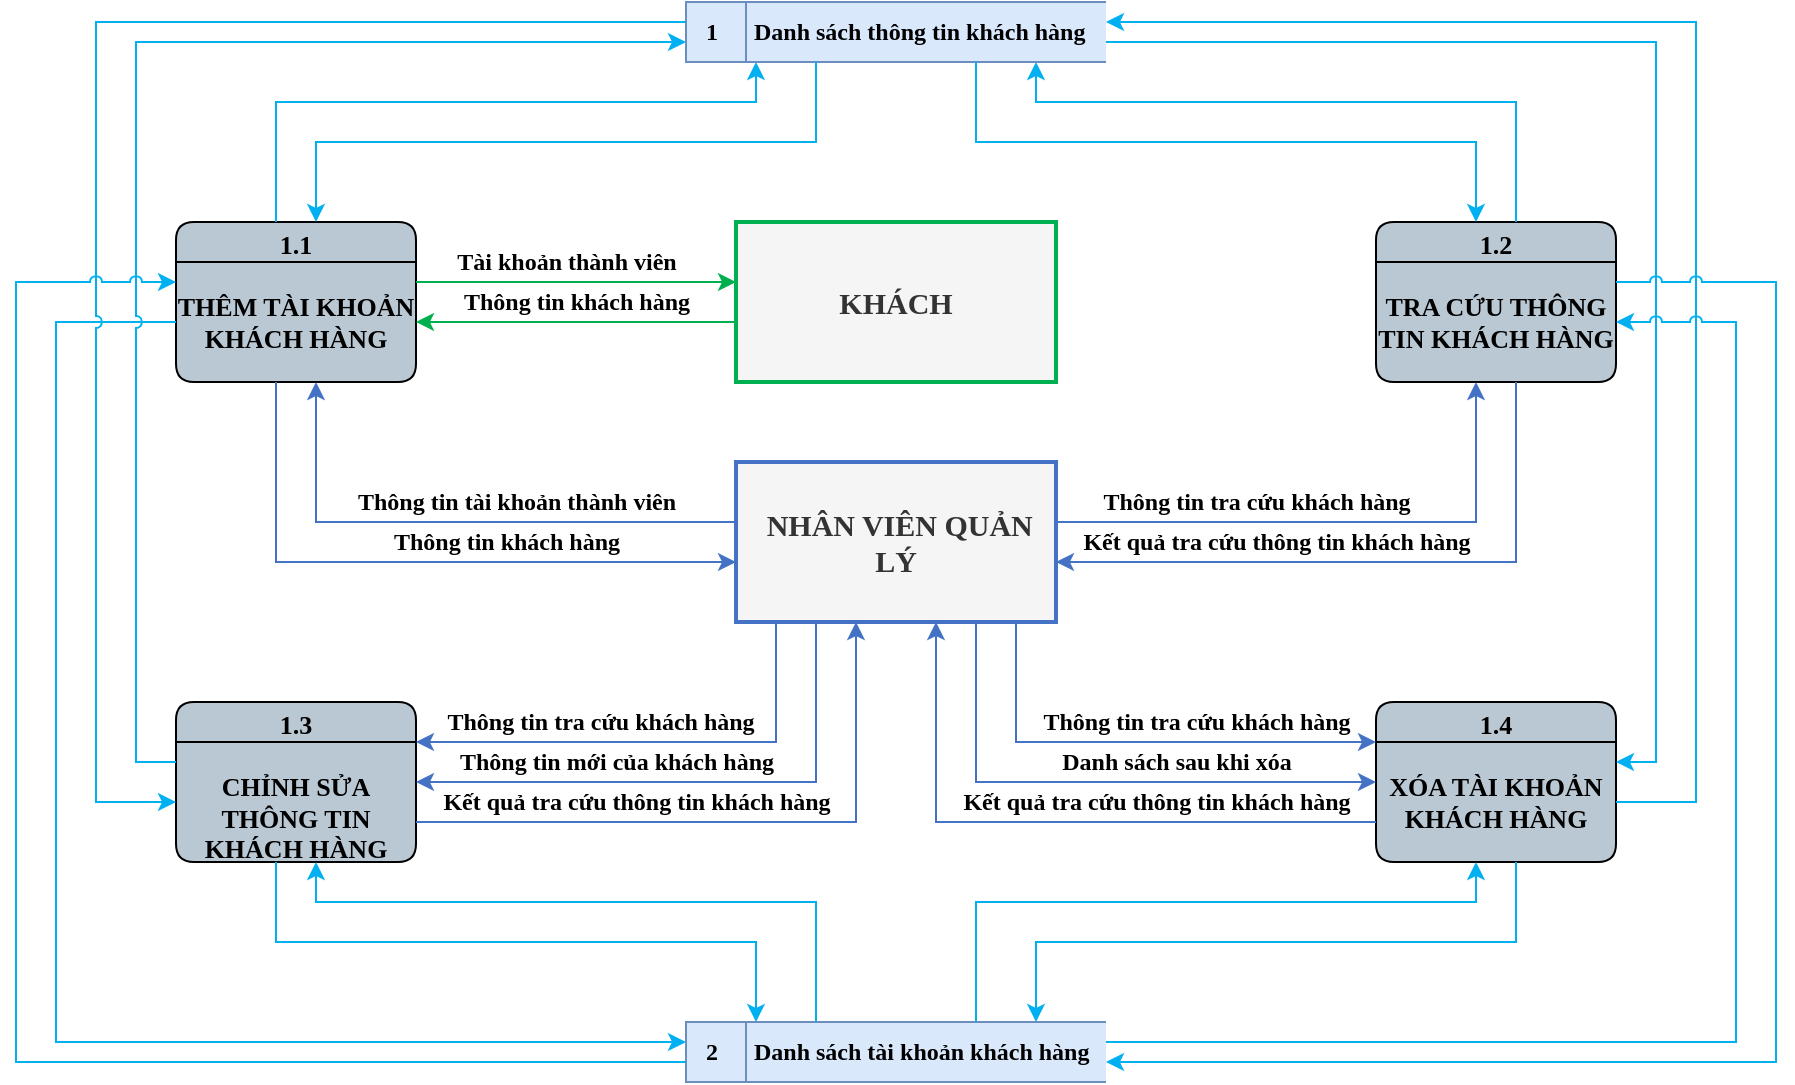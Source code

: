 <mxfile version="21.6.8" type="device" pages="7">
  <diagram name="KhachHang" id="wXEaGiwQ2h_3pWX37oRQ">
    <mxGraphModel dx="1834" dy="2086" grid="1" gridSize="10" guides="1" tooltips="1" connect="0" arrows="0" fold="1" page="0" pageScale="1" pageWidth="850" pageHeight="1100" math="0" shadow="0">
      <root>
        <mxCell id="0" />
        <mxCell id="1" parent="0" />
        <mxCell id="-3NE8UHEOBMdapcska96-1" value="1.1&#xa;&#xa;THÊM TÀI KHOẢN KHÁCH HÀNG" style="swimlane;fontStyle=1;childLayout=stackLayout;horizontal=1;startSize=20;fillColor=#bac8d3;horizontalStack=0;resizeParent=1;resizeParentMax=0;resizeLast=0;collapsible=0;marginBottom=0;swimlaneFillColor=#bac8d3;fontSize=13;whiteSpace=wrap;gradientColor=none;rounded=1;glass=0;verticalAlign=top;spacing=-1;fontFamily=Times New Roman;" parent="1" vertex="1">
          <mxGeometry x="40" y="-720" width="120" height="80" as="geometry" />
        </mxCell>
        <mxCell id="-3NE8UHEOBMdapcska96-5" value="1.2&#xa;&#xa;TRA CỨU THÔNG TIN KHÁCH HÀNG" style="swimlane;fontStyle=1;childLayout=stackLayout;horizontal=1;startSize=20;fillColor=#bac8d3;horizontalStack=0;resizeParent=1;resizeParentMax=0;resizeLast=0;collapsible=0;marginBottom=0;swimlaneFillColor=#bac8d3;fontSize=13;gradientColor=none;rounded=1;glass=0;verticalAlign=top;spacing=-1;fontFamily=Times New Roman;whiteSpace=wrap;" parent="1" vertex="1">
          <mxGeometry x="640" y="-720" width="120" height="80" as="geometry" />
        </mxCell>
        <mxCell id="-3NE8UHEOBMdapcska96-6" value="1.3&#xa;&#xa;CHỈNH SỬA THÔNG TIN KHÁCH HÀNG" style="swimlane;fontStyle=1;childLayout=stackLayout;horizontal=1;startSize=20;fillColor=#bac8d3;horizontalStack=0;resizeParent=1;resizeParentMax=0;resizeLast=0;collapsible=0;marginBottom=0;swimlaneFillColor=#bac8d3;fontSize=13;whiteSpace=wrap;gradientColor=none;rounded=1;glass=0;verticalAlign=top;spacing=-1;fontFamily=Times New Roman;" parent="1" vertex="1">
          <mxGeometry x="40" y="-480" width="120" height="80" as="geometry" />
        </mxCell>
        <mxCell id="-3NE8UHEOBMdapcska96-7" value="1.4&#xa;&#xa;XÓA TÀI KHOẢN KHÁCH HÀNG" style="swimlane;fontStyle=1;childLayout=stackLayout;horizontal=1;startSize=20;fillColor=#bac8d3;horizontalStack=0;resizeParent=1;resizeParentMax=0;resizeLast=0;collapsible=0;marginBottom=0;swimlaneFillColor=#bac8d3;fontSize=13;whiteSpace=wrap;gradientColor=none;rounded=1;glass=0;verticalAlign=top;spacing=-1;fontFamily=Times New Roman;" parent="1" vertex="1">
          <mxGeometry x="640" y="-480" width="120" height="80" as="geometry" />
        </mxCell>
        <mxCell id="-3NE8UHEOBMdapcska96-11" value="KHÁCH" style="html=1;dashed=0;whiteSpace=wrap;fontStyle=1;fillColor=#f5f5f5;fontColor=#333333;strokeColor=#00B050;strokeWidth=2;fontFamily=Times New Roman;fontSize=15;" parent="1" vertex="1">
          <mxGeometry x="320" y="-720" width="160" height="80" as="geometry" />
        </mxCell>
        <mxCell id="-3NE8UHEOBMdapcska96-12" value="&amp;nbsp;NHÂN VIÊN QUẢN LÝ" style="html=1;dashed=0;whiteSpace=wrap;fontStyle=1;fillColor=#f5f5f5;fontColor=#333333;strokeColor=#4472C4;strokeWidth=2;fontFamily=Times New Roman;fontSize=15;" parent="1" vertex="1">
          <mxGeometry x="320" y="-600" width="160" height="80" as="geometry" />
        </mxCell>
        <mxCell id="-3NE8UHEOBMdapcska96-13" value="2&lt;span style=&quot;white-space: pre; font-size: 12px;&quot;&gt;&#x9;&lt;/span&gt;Danh sách tài khoản khách hàng" style="html=1;dashed=0;whiteSpace=wrap;shape=mxgraph.dfd.dataStoreID;align=left;spacingLeft=8;points=[[0,0],[0.5,0],[1,0],[0,0.5],[1,0.5],[0,1],[0.5,1],[1,1]];fontSize=12;verticalAlign=middle;fillColor=#dae8fc;fontStyle=1;fontFamily=Times New Roman;strokeColor=#6c8ebf;" parent="1" vertex="1">
          <mxGeometry x="295" y="-320" width="210" height="30" as="geometry" />
        </mxCell>
        <mxCell id="-3NE8UHEOBMdapcska96-14" value="1&lt;span style=&quot;white-space: pre; font-size: 12px;&quot;&gt;&#x9;&lt;/span&gt;Danh sách thông tin khách hàng" style="html=1;dashed=0;whiteSpace=wrap;shape=mxgraph.dfd.dataStoreID;align=left;spacingLeft=8;points=[[0,0],[0.5,0],[1,0],[0,0.5],[1,0.5],[0,1],[0.5,1],[1,1]];fontSize=12;verticalAlign=middle;fillColor=#dae8fc;fontStyle=1;fontFamily=Times New Roman;strokeColor=#6c8ebf;" parent="1" vertex="1">
          <mxGeometry x="295" y="-830" width="210" height="30" as="geometry" />
        </mxCell>
        <mxCell id="-3NE8UHEOBMdapcska96-24" value="Kết quả tra cứu thông tin khách hàng" style="text;html=1;align=center;verticalAlign=middle;resizable=0;points=[];autosize=1;strokeColor=none;fillColor=none;fontSize=12;fontFamily=Times New Roman;fontStyle=1" parent="1" vertex="1">
          <mxGeometry x="160" y="-445" width="220" height="30" as="geometry" />
        </mxCell>
        <mxCell id="OeDSX1Pt9a-4lTop-bvh-3" value="" style="endArrow=classic;html=1;rounded=0;edgeStyle=orthogonalEdgeStyle;strokeColor=#4472C4;fontSize=12;jumpStyle=arc;fontFamily=Times New Roman;fontStyle=1" parent="1" source="-3NE8UHEOBMdapcska96-12" target="-3NE8UHEOBMdapcska96-7" edge="1">
          <mxGeometry width="50" height="50" relative="1" as="geometry">
            <mxPoint x="410" y="-480.69" as="sourcePoint" />
            <mxPoint x="620" y="-480.69" as="targetPoint" />
            <Array as="points">
              <mxPoint x="440" y="-440" />
            </Array>
          </mxGeometry>
        </mxCell>
        <mxCell id="OeDSX1Pt9a-4lTop-bvh-6" value="Tài khoản thành viên" style="text;html=1;align=center;verticalAlign=middle;resizable=0;points=[];autosize=1;strokeColor=none;fillColor=none;fontSize=12;fontFamily=Times New Roman;fontStyle=1;rotation=0;" parent="1" vertex="1">
          <mxGeometry x="170" y="-715" width="130" height="30" as="geometry" />
        </mxCell>
        <mxCell id="OeDSX1Pt9a-4lTop-bvh-7" value="Thông tin khách hàng" style="text;html=1;align=center;verticalAlign=middle;resizable=0;points=[];autosize=1;strokeColor=none;fillColor=none;fontSize=12;fontFamily=Times New Roman;fontStyle=1;rotation=0;" parent="1" vertex="1">
          <mxGeometry x="170" y="-695" width="140" height="30" as="geometry" />
        </mxCell>
        <mxCell id="OeDSX1Pt9a-4lTop-bvh-8" value="" style="endArrow=classic;html=1;rounded=0;edgeStyle=orthogonalEdgeStyle;strokeColor=#4472C4;fontSize=12;jumpStyle=arc;fontFamily=Times New Roman;fontStyle=1" parent="1" source="-3NE8UHEOBMdapcska96-12" target="-3NE8UHEOBMdapcska96-1" edge="1">
          <mxGeometry width="50" height="50" relative="1" as="geometry">
            <mxPoint x="420" y="-690" as="sourcePoint" />
            <mxPoint x="210" y="-690" as="targetPoint" />
            <Array as="points">
              <mxPoint x="110" y="-570" />
            </Array>
          </mxGeometry>
        </mxCell>
        <mxCell id="OeDSX1Pt9a-4lTop-bvh-9" value="" style="endArrow=classic;html=1;rounded=0;edgeStyle=orthogonalEdgeStyle;strokeColor=#4472C4;fontSize=12;jumpStyle=arc;fontFamily=Times New Roman;fontStyle=1" parent="1" source="-3NE8UHEOBMdapcska96-1" target="-3NE8UHEOBMdapcska96-12" edge="1">
          <mxGeometry width="50" height="50" relative="1" as="geometry">
            <mxPoint x="190" y="-660" as="sourcePoint" />
            <mxPoint x="400" y="-660" as="targetPoint" />
            <Array as="points">
              <mxPoint x="90" y="-550" />
            </Array>
          </mxGeometry>
        </mxCell>
        <mxCell id="OeDSX1Pt9a-4lTop-bvh-10" value="Thông tin khách hàng" style="text;html=1;align=center;verticalAlign=middle;resizable=0;points=[];autosize=1;strokeColor=none;fillColor=none;fontSize=12;fontFamily=Times New Roman;fontStyle=1" parent="1" vertex="1">
          <mxGeometry x="135" y="-575" width="140" height="30" as="geometry" />
        </mxCell>
        <mxCell id="OeDSX1Pt9a-4lTop-bvh-11" value="Thông tin tài khoản thành viên" style="text;html=1;align=center;verticalAlign=middle;resizable=0;points=[];autosize=1;strokeColor=none;fillColor=none;fontSize=12;fontFamily=Times New Roman;fontStyle=1" parent="1" vertex="1">
          <mxGeometry x="120" y="-595" width="180" height="30" as="geometry" />
        </mxCell>
        <mxCell id="OeDSX1Pt9a-4lTop-bvh-12" value="" style="endArrow=classic;html=1;rounded=0;edgeStyle=orthogonalEdgeStyle;strokeColor=#4472C4;fontSize=12;jumpStyle=arc;fontFamily=Times New Roman;fontStyle=1" parent="1" source="-3NE8UHEOBMdapcska96-12" target="-3NE8UHEOBMdapcska96-5" edge="1">
          <mxGeometry width="50" height="50" relative="1" as="geometry">
            <mxPoint x="380" y="-710" as="sourcePoint" />
            <mxPoint x="590" y="-710" as="targetPoint" />
            <Array as="points">
              <mxPoint x="690" y="-570" />
            </Array>
          </mxGeometry>
        </mxCell>
        <mxCell id="OeDSX1Pt9a-4lTop-bvh-13" value="" style="endArrow=classic;html=1;rounded=0;edgeStyle=orthogonalEdgeStyle;strokeColor=#4472C4;fontSize=12;jumpStyle=arc;fontFamily=Times New Roman;fontStyle=1" parent="1" source="-3NE8UHEOBMdapcska96-5" target="-3NE8UHEOBMdapcska96-12" edge="1">
          <mxGeometry width="50" height="50" relative="1" as="geometry">
            <mxPoint x="600" y="-700" as="sourcePoint" />
            <mxPoint x="390" y="-700" as="targetPoint" />
            <Array as="points">
              <mxPoint x="710" y="-550" />
            </Array>
          </mxGeometry>
        </mxCell>
        <mxCell id="OeDSX1Pt9a-4lTop-bvh-14" value="Kết quả tra cứu thông tin khách hàng" style="text;html=1;align=center;verticalAlign=middle;resizable=0;points=[];autosize=1;strokeColor=none;fillColor=none;fontSize=12;fontFamily=Times New Roman;fontStyle=1" parent="1" vertex="1">
          <mxGeometry x="480" y="-575" width="220" height="30" as="geometry" />
        </mxCell>
        <mxCell id="OeDSX1Pt9a-4lTop-bvh-16" value="Thông tin tra cứu khách hàng" style="text;html=1;align=center;verticalAlign=middle;resizable=0;points=[];autosize=1;strokeColor=none;fillColor=none;fontSize=12;fontFamily=Times New Roman;fontStyle=1" parent="1" vertex="1">
          <mxGeometry x="490" y="-595" width="180" height="30" as="geometry" />
        </mxCell>
        <mxCell id="OeDSX1Pt9a-4lTop-bvh-17" value="" style="endArrow=classic;html=1;rounded=0;edgeStyle=orthogonalEdgeStyle;strokeColor=#4472C4;fontSize=12;jumpStyle=arc;fontFamily=Times New Roman;fontStyle=1" parent="1" source="-3NE8UHEOBMdapcska96-6" target="-3NE8UHEOBMdapcska96-12" edge="1">
          <mxGeometry width="50" height="50" relative="1" as="geometry">
            <mxPoint x="50" y="-540" as="sourcePoint" />
            <mxPoint x="260" y="-540" as="targetPoint" />
            <Array as="points">
              <mxPoint x="380" y="-420" />
            </Array>
          </mxGeometry>
        </mxCell>
        <mxCell id="OeDSX1Pt9a-4lTop-bvh-18" value="" style="endArrow=classic;html=1;rounded=0;edgeStyle=orthogonalEdgeStyle;strokeColor=#4472C4;fontSize=12;jumpStyle=arc;fontFamily=Times New Roman;fontStyle=1" parent="1" source="-3NE8UHEOBMdapcska96-12" target="-3NE8UHEOBMdapcska96-6" edge="1">
          <mxGeometry width="50" height="50" relative="1" as="geometry">
            <mxPoint x="270" y="-530" as="sourcePoint" />
            <mxPoint x="60" y="-530" as="targetPoint" />
            <Array as="points">
              <mxPoint x="360" y="-440" />
            </Array>
          </mxGeometry>
        </mxCell>
        <mxCell id="OeDSX1Pt9a-4lTop-bvh-19" value="" style="endArrow=classic;html=1;rounded=0;edgeStyle=orthogonalEdgeStyle;strokeColor=#4472C4;fontSize=12;jumpStyle=arc;fontFamily=Times New Roman;fontStyle=1" parent="1" source="-3NE8UHEOBMdapcska96-7" target="-3NE8UHEOBMdapcska96-12" edge="1">
          <mxGeometry width="50" height="50" relative="1" as="geometry">
            <mxPoint x="590" y="-430" as="sourcePoint" />
            <mxPoint x="380" y="-430" as="targetPoint" />
            <Array as="points">
              <mxPoint x="420" y="-420" />
            </Array>
          </mxGeometry>
        </mxCell>
        <mxCell id="OeDSX1Pt9a-4lTop-bvh-20" value="Thông tin tra cứu khách hàng" style="text;html=1;align=center;verticalAlign=middle;resizable=0;points=[];autosize=1;strokeColor=none;fillColor=none;fontSize=12;fontFamily=Times New Roman;fontStyle=1" parent="1" vertex="1">
          <mxGeometry x="162" y="-485" width="180" height="30" as="geometry" />
        </mxCell>
        <mxCell id="OeDSX1Pt9a-4lTop-bvh-21" value="" style="endArrow=classic;html=1;rounded=0;edgeStyle=orthogonalEdgeStyle;strokeColor=#4472C4;fontSize=12;jumpStyle=arc;fontFamily=Times New Roman;fontStyle=1" parent="1" source="-3NE8UHEOBMdapcska96-12" target="-3NE8UHEOBMdapcska96-6" edge="1">
          <mxGeometry width="50" height="50" relative="1" as="geometry">
            <mxPoint x="341" y="-540" as="sourcePoint" />
            <mxPoint x="161" y="-460" as="targetPoint" />
            <Array as="points">
              <mxPoint x="340" y="-460" />
            </Array>
          </mxGeometry>
        </mxCell>
        <mxCell id="OeDSX1Pt9a-4lTop-bvh-22" value="Thông tin mới của khách hàng" style="text;html=1;align=center;verticalAlign=middle;resizable=0;points=[];autosize=1;strokeColor=none;fillColor=none;fontSize=12;fontFamily=Times New Roman;fontStyle=1" parent="1" vertex="1">
          <mxGeometry x="170" y="-465" width="180" height="30" as="geometry" />
        </mxCell>
        <mxCell id="OeDSX1Pt9a-4lTop-bvh-23" value="" style="endArrow=classic;html=1;rounded=0;edgeStyle=orthogonalEdgeStyle;strokeColor=#4472C4;fontSize=12;jumpStyle=arc;fontFamily=Times New Roman;fontStyle=1" parent="1" source="-3NE8UHEOBMdapcska96-12" target="-3NE8UHEOBMdapcska96-7" edge="1">
          <mxGeometry width="50" height="50" relative="1" as="geometry">
            <mxPoint x="450" y="-510" as="sourcePoint" />
            <mxPoint x="650" y="-430" as="targetPoint" />
            <Array as="points">
              <mxPoint x="460" y="-460" />
            </Array>
          </mxGeometry>
        </mxCell>
        <mxCell id="OeDSX1Pt9a-4lTop-bvh-24" value="Thông tin tra cứu khách hàng" style="text;html=1;align=center;verticalAlign=middle;resizable=0;points=[];autosize=1;strokeColor=none;fillColor=none;fontSize=12;fontFamily=Times New Roman;fontStyle=1" parent="1" vertex="1">
          <mxGeometry x="460" y="-485" width="180" height="30" as="geometry" />
        </mxCell>
        <mxCell id="OeDSX1Pt9a-4lTop-bvh-25" value="Kết quả tra cứu thông tin khách hàng" style="text;html=1;align=center;verticalAlign=middle;resizable=0;points=[];autosize=1;strokeColor=none;fillColor=none;fontSize=12;fontFamily=Times New Roman;fontStyle=1" parent="1" vertex="1">
          <mxGeometry x="420" y="-445" width="220" height="30" as="geometry" />
        </mxCell>
        <mxCell id="OeDSX1Pt9a-4lTop-bvh-26" value="Danh sách sau khi xóa" style="text;html=1;align=center;verticalAlign=middle;resizable=0;points=[];autosize=1;strokeColor=none;fillColor=none;fontSize=12;fontFamily=Times New Roman;fontStyle=1" parent="1" vertex="1">
          <mxGeometry x="470" y="-465" width="140" height="30" as="geometry" />
        </mxCell>
        <mxCell id="OeDSX1Pt9a-4lTop-bvh-37" value="" style="endArrow=classic;html=1;rounded=0;edgeStyle=orthogonalEdgeStyle;strokeColor=#00b0f0;fontSize=12;jumpStyle=arc;fontFamily=Times New Roman;fontStyle=1" parent="1" source="-3NE8UHEOBMdapcska96-1" target="-3NE8UHEOBMdapcska96-13" edge="1">
          <mxGeometry width="50" height="50" relative="1" as="geometry">
            <mxPoint x="-40" y="-695" as="sourcePoint" />
            <mxPoint x="-200" y="-695" as="targetPoint" />
            <Array as="points">
              <mxPoint x="-20" y="-670" />
              <mxPoint x="-20" y="-310" />
            </Array>
          </mxGeometry>
        </mxCell>
        <mxCell id="OeDSX1Pt9a-4lTop-bvh-46" value="" style="endArrow=classic;html=1;rounded=0;edgeStyle=orthogonalEdgeStyle;strokeColor=#00B050;fontSize=12;jumpStyle=arc;fontFamily=Times New Roman;fontStyle=1" parent="1" source="-3NE8UHEOBMdapcska96-1" target="-3NE8UHEOBMdapcska96-11" edge="1">
          <mxGeometry width="50" height="50" relative="1" as="geometry">
            <mxPoint x="240" y="-620" as="sourcePoint" />
            <mxPoint x="310" y="-800" as="targetPoint" />
            <Array as="points">
              <mxPoint x="240" y="-690" />
              <mxPoint x="240" y="-690" />
            </Array>
          </mxGeometry>
        </mxCell>
        <mxCell id="OeDSX1Pt9a-4lTop-bvh-47" value="" style="endArrow=classic;html=1;rounded=0;edgeStyle=orthogonalEdgeStyle;strokeColor=#00B050;fontSize=12;jumpStyle=arc;fontFamily=Times New Roman;fontStyle=1" parent="1" source="-3NE8UHEOBMdapcska96-11" target="-3NE8UHEOBMdapcska96-1" edge="1">
          <mxGeometry width="50" height="50" relative="1" as="geometry">
            <mxPoint x="310" y="-810" as="sourcePoint" />
            <mxPoint x="170" y="-680" as="targetPoint" />
            <Array as="points">
              <mxPoint x="240" y="-670" />
              <mxPoint x="240" y="-670" />
            </Array>
          </mxGeometry>
        </mxCell>
        <mxCell id="OeDSX1Pt9a-4lTop-bvh-48" value="" style="endArrow=classic;html=1;rounded=0;edgeStyle=orthogonalEdgeStyle;strokeColor=#00b0f0;fontSize=12;jumpStyle=arc;fontFamily=Times New Roman;fontStyle=1" parent="1" source="-3NE8UHEOBMdapcska96-14" target="-3NE8UHEOBMdapcska96-1" edge="1">
          <mxGeometry width="50" height="50" relative="1" as="geometry">
            <mxPoint x="220" y="-790" as="sourcePoint" />
            <mxPoint x="60" y="-790" as="targetPoint" />
            <Array as="points">
              <mxPoint x="360" y="-760" />
              <mxPoint x="110" y="-760" />
            </Array>
          </mxGeometry>
        </mxCell>
        <mxCell id="RQ7utlBOrTCKG2Yn09IC-1" value="" style="endArrow=classic;html=1;rounded=0;edgeStyle=orthogonalEdgeStyle;strokeColor=#00b0f0;fontSize=12;jumpStyle=arc;fontFamily=Times New Roman;fontStyle=1" parent="1" source="-3NE8UHEOBMdapcska96-1" target="-3NE8UHEOBMdapcska96-14" edge="1">
          <mxGeometry width="50" height="50" relative="1" as="geometry">
            <mxPoint x="115" y="-810" as="sourcePoint" />
            <mxPoint x="275" y="-810" as="targetPoint" />
            <Array as="points">
              <mxPoint x="90" y="-780" />
              <mxPoint x="330" y="-780" />
            </Array>
          </mxGeometry>
        </mxCell>
        <mxCell id="RQ7utlBOrTCKG2Yn09IC-2" value="" style="endArrow=classic;html=1;rounded=0;edgeStyle=orthogonalEdgeStyle;strokeColor=#00b0f0;fontSize=12;jumpStyle=arc;fontFamily=Times New Roman;fontStyle=1" parent="1" source="-3NE8UHEOBMdapcska96-5" target="-3NE8UHEOBMdapcska96-14" edge="1">
          <mxGeometry width="50" height="50" relative="1" as="geometry">
            <mxPoint x="680" y="-800" as="sourcePoint" />
            <mxPoint x="520" y="-800" as="targetPoint" />
            <Array as="points">
              <mxPoint x="710" y="-780" />
              <mxPoint x="470" y="-780" />
            </Array>
          </mxGeometry>
        </mxCell>
        <mxCell id="RQ7utlBOrTCKG2Yn09IC-3" value="" style="endArrow=classic;html=1;rounded=0;edgeStyle=orthogonalEdgeStyle;strokeColor=#00b0f0;fontSize=12;jumpStyle=arc;fontFamily=Times New Roman;fontStyle=1" parent="1" source="-3NE8UHEOBMdapcska96-14" target="-3NE8UHEOBMdapcska96-5" edge="1">
          <mxGeometry width="50" height="50" relative="1" as="geometry">
            <mxPoint x="440" y="-760" as="sourcePoint" />
            <mxPoint x="600" y="-760" as="targetPoint" />
            <Array as="points">
              <mxPoint x="440" y="-760" />
              <mxPoint x="690" y="-760" />
            </Array>
          </mxGeometry>
        </mxCell>
        <mxCell id="RQ7utlBOrTCKG2Yn09IC-4" value="" style="endArrow=classic;html=1;rounded=0;edgeStyle=orthogonalEdgeStyle;strokeColor=#00b0f0;fontSize=12;jumpStyle=arc;fontFamily=Times New Roman;fontStyle=1" parent="1" source="-3NE8UHEOBMdapcska96-6" target="-3NE8UHEOBMdapcska96-14" edge="1">
          <mxGeometry width="50" height="50" relative="1" as="geometry">
            <mxPoint y="-450.5" as="sourcePoint" />
            <mxPoint x="-160" y="-450.5" as="targetPoint" />
            <Array as="points">
              <mxPoint x="20" y="-450" />
              <mxPoint x="20" y="-810" />
            </Array>
          </mxGeometry>
        </mxCell>
        <mxCell id="RQ7utlBOrTCKG2Yn09IC-5" value="" style="endArrow=classic;html=1;rounded=0;edgeStyle=orthogonalEdgeStyle;strokeColor=#00b0f0;fontSize=12;jumpStyle=arc;fontFamily=Times New Roman;fontStyle=1" parent="1" source="-3NE8UHEOBMdapcska96-14" target="-3NE8UHEOBMdapcska96-6" edge="1">
          <mxGeometry width="50" height="50" relative="1" as="geometry">
            <mxPoint x="-130" y="-430.42" as="sourcePoint" />
            <mxPoint x="30" y="-430.42" as="targetPoint" />
            <Array as="points">
              <mxPoint y="-820" />
              <mxPoint y="-430" />
            </Array>
          </mxGeometry>
        </mxCell>
        <mxCell id="RQ7utlBOrTCKG2Yn09IC-6" value="" style="endArrow=classic;html=1;rounded=0;edgeStyle=orthogonalEdgeStyle;strokeColor=#00b0f0;fontSize=12;jumpStyle=arc;fontFamily=Times New Roman;fontStyle=1" parent="1" source="-3NE8UHEOBMdapcska96-14" target="-3NE8UHEOBMdapcska96-7" edge="1">
          <mxGeometry width="50" height="50" relative="1" as="geometry">
            <mxPoint x="930" y="-466" as="sourcePoint" />
            <mxPoint x="770" y="-466" as="targetPoint" />
            <Array as="points">
              <mxPoint x="780" y="-810" />
              <mxPoint x="780" y="-450" />
            </Array>
          </mxGeometry>
        </mxCell>
        <mxCell id="RQ7utlBOrTCKG2Yn09IC-7" value="" style="endArrow=classic;html=1;rounded=0;edgeStyle=orthogonalEdgeStyle;strokeColor=#00b0f0;fontSize=12;jumpStyle=arc;fontFamily=Times New Roman;fontStyle=1" parent="1" source="-3NE8UHEOBMdapcska96-7" target="-3NE8UHEOBMdapcska96-14" edge="1">
          <mxGeometry width="50" height="50" relative="1" as="geometry">
            <mxPoint x="770" y="-415" as="sourcePoint" />
            <mxPoint x="930" y="-415" as="targetPoint" />
            <Array as="points">
              <mxPoint x="800" y="-430" />
              <mxPoint x="800" y="-820" />
            </Array>
          </mxGeometry>
        </mxCell>
        <mxCell id="RQ7utlBOrTCKG2Yn09IC-8" value="" style="endArrow=classic;html=1;rounded=0;edgeStyle=orthogonalEdgeStyle;strokeColor=#00b0f0;fontSize=12;jumpStyle=arc;fontFamily=Times New Roman;fontStyle=1" parent="1" source="-3NE8UHEOBMdapcska96-13" target="-3NE8UHEOBMdapcska96-6" edge="1">
          <mxGeometry width="50" height="50" relative="1" as="geometry">
            <mxPoint x="315" y="-380" as="sourcePoint" />
            <mxPoint x="155" y="-380" as="targetPoint" />
            <Array as="points">
              <mxPoint x="360" y="-380" />
              <mxPoint x="110" y="-380" />
            </Array>
          </mxGeometry>
        </mxCell>
        <mxCell id="RQ7utlBOrTCKG2Yn09IC-9" value="" style="endArrow=classic;html=1;rounded=0;edgeStyle=orthogonalEdgeStyle;strokeColor=#00b0f0;fontSize=12;jumpStyle=arc;fontFamily=Times New Roman;fontStyle=1" parent="1" source="-3NE8UHEOBMdapcska96-6" target="-3NE8UHEOBMdapcska96-13" edge="1">
          <mxGeometry width="50" height="50" relative="1" as="geometry">
            <mxPoint x="110" y="-330" as="sourcePoint" />
            <mxPoint x="270" y="-330" as="targetPoint" />
            <Array as="points">
              <mxPoint x="90" y="-360" />
              <mxPoint x="330" y="-360" />
            </Array>
          </mxGeometry>
        </mxCell>
        <mxCell id="RQ7utlBOrTCKG2Yn09IC-10" value="" style="endArrow=classic;html=1;rounded=0;edgeStyle=orthogonalEdgeStyle;strokeColor=#00b0f0;fontSize=12;jumpStyle=arc;fontFamily=Times New Roman;fontStyle=1" parent="1" source="-3NE8UHEOBMdapcska96-13" target="-3NE8UHEOBMdapcska96-7" edge="1">
          <mxGeometry width="50" height="50" relative="1" as="geometry">
            <mxPoint x="470" y="-370" as="sourcePoint" />
            <mxPoint x="630" y="-370" as="targetPoint" />
            <Array as="points">
              <mxPoint x="440" y="-380" />
              <mxPoint x="690" y="-380" />
            </Array>
          </mxGeometry>
        </mxCell>
        <mxCell id="RQ7utlBOrTCKG2Yn09IC-11" value="" style="endArrow=classic;html=1;rounded=0;edgeStyle=orthogonalEdgeStyle;strokeColor=#00b0f0;fontSize=12;jumpStyle=arc;fontFamily=Times New Roman;fontStyle=1" parent="1" source="-3NE8UHEOBMdapcska96-7" target="-3NE8UHEOBMdapcska96-13" edge="1">
          <mxGeometry width="50" height="50" relative="1" as="geometry">
            <mxPoint x="730" y="-330" as="sourcePoint" />
            <mxPoint x="570" y="-330" as="targetPoint" />
            <Array as="points">
              <mxPoint x="710" y="-360" />
              <mxPoint x="470" y="-360" />
            </Array>
          </mxGeometry>
        </mxCell>
        <mxCell id="RQ7utlBOrTCKG2Yn09IC-12" value="" style="endArrow=classic;html=1;rounded=0;edgeStyle=orthogonalEdgeStyle;strokeColor=#00b0f0;fontSize=12;jumpStyle=arc;fontFamily=Times New Roman;fontStyle=1" parent="1" source="-3NE8UHEOBMdapcska96-13" target="-3NE8UHEOBMdapcska96-1" edge="1">
          <mxGeometry width="50" height="50" relative="1" as="geometry">
            <mxPoint x="-220" y="-680.34" as="sourcePoint" />
            <mxPoint x="-60" y="-680.34" as="targetPoint" />
            <Array as="points">
              <mxPoint x="-40" y="-300" />
              <mxPoint x="-40" y="-690" />
            </Array>
          </mxGeometry>
        </mxCell>
        <mxCell id="RQ7utlBOrTCKG2Yn09IC-15" value="" style="endArrow=classic;html=1;rounded=0;edgeStyle=orthogonalEdgeStyle;strokeColor=#00b0f0;fontSize=12;jumpStyle=arc;fontFamily=Times New Roman;fontStyle=1" parent="1" source="-3NE8UHEOBMdapcska96-13" target="-3NE8UHEOBMdapcska96-5" edge="1">
          <mxGeometry width="50" height="50" relative="1" as="geometry">
            <mxPoint x="980" y="-685" as="sourcePoint" />
            <mxPoint x="820" y="-685" as="targetPoint" />
            <Array as="points">
              <mxPoint x="820" y="-310" />
              <mxPoint x="820" y="-670" />
            </Array>
          </mxGeometry>
        </mxCell>
        <mxCell id="RQ7utlBOrTCKG2Yn09IC-16" value="" style="endArrow=classic;html=1;rounded=0;edgeStyle=orthogonalEdgeStyle;strokeColor=#00b0f0;fontSize=12;jumpStyle=arc;fontFamily=Times New Roman;fontStyle=1" parent="1" source="-3NE8UHEOBMdapcska96-5" target="-3NE8UHEOBMdapcska96-13" edge="1">
          <mxGeometry width="50" height="50" relative="1" as="geometry">
            <mxPoint x="700" y="-280" as="sourcePoint" />
            <mxPoint x="540" y="-280" as="targetPoint" />
            <Array as="points">
              <mxPoint x="840" y="-690" />
              <mxPoint x="840" y="-300" />
            </Array>
          </mxGeometry>
        </mxCell>
      </root>
    </mxGraphModel>
  </diagram>
  <diagram id="KZlmUGVRjV0kbuobpTHH" name="DonHang">
    <mxGraphModel dx="1582" dy="1125" grid="1" gridSize="10" guides="1" tooltips="1" connect="0" arrows="0" fold="1" page="0" pageScale="1" pageWidth="850" pageHeight="1100" math="0" shadow="0">
      <root>
        <mxCell id="0" />
        <mxCell id="1" parent="0" />
        <mxCell id="IbNEPgPfWH6zqGgd78bz-4" value="Khách" style="html=1;dashed=0;whiteSpace=wrap;fontStyle=1;fillColor=#f5f5f5;fontColor=#333333;strokeColor=#00B050;strokeWidth=2;fontFamily=Times New Roman;fontSize=12;" parent="1" vertex="1">
          <mxGeometry x="250" y="-205" width="100" height="50" as="geometry" />
        </mxCell>
        <mxCell id="IbNEPgPfWH6zqGgd78bz-5" value="Nhân viên vận chuyển" style="html=1;dashed=0;whiteSpace=wrap;fontStyle=1;fillColor=#f5f5f5;fontColor=#333333;strokeColor=#7030A0;strokeWidth=2;fontFamily=Times New Roman;fontSize=12;" parent="1" vertex="1">
          <mxGeometry x="-300" y="15" width="100" height="50" as="geometry" />
        </mxCell>
        <mxCell id="IbNEPgPfWH6zqGgd78bz-6" value="Nhân viên kho" style="html=1;dashed=0;whiteSpace=wrap;fontStyle=1;fillColor=#f5f5f5;fontColor=#333333;strokeColor=#FFC000;strokeWidth=2;fontFamily=Times New Roman;fontSize=12;" parent="1" vertex="1">
          <mxGeometry x="-300" y="-185" width="100" height="50" as="geometry" />
        </mxCell>
        <mxCell id="IbNEPgPfWH6zqGgd78bz-7" value="Nhân viên" style="html=1;dashed=0;whiteSpace=wrap;fontStyle=1;fillColor=#f5f5f5;strokeColor=#FF0000;fontColor=#333333;strokeWidth=2;fontFamily=Times New Roman;fontSize=12;" parent="1" vertex="1">
          <mxGeometry x="-30" y="150" width="100" height="50" as="geometry" />
        </mxCell>
        <mxCell id="IbNEPgPfWH6zqGgd78bz-8" value="4&lt;span style=&quot;white-space: pre;&quot;&gt;&#x9;&lt;/span&gt;Hóa đơn bán hàng" style="html=1;dashed=0;whiteSpace=wrap;shape=mxgraph.dfd.dataStoreID;align=left;spacingLeft=8;points=[[0,0],[0.5,0],[1,0],[0,0.5],[1,0.5],[0,1],[0.5,1],[1,1]];fontSize=12;verticalAlign=middle;fillColor=#dae8fc;fontStyle=1;fontFamily=Times New Roman;strokeColor=#6c8ebf;" parent="1" vertex="1">
          <mxGeometry x="-260" y="220" width="140" height="30" as="geometry" />
        </mxCell>
        <mxCell id="IbNEPgPfWH6zqGgd78bz-9" value="5&lt;span style=&quot;white-space: pre; font-size: 12px;&quot;&gt;&#x9;&lt;/span&gt;Danh sách đơn hàng" style="html=1;dashed=0;whiteSpace=wrap;shape=mxgraph.dfd.dataStoreID;align=left;spacingLeft=8;points=[[0,0],[0.5,0],[1,0],[0,0.5],[1,0.5],[0,1],[0.5,1],[1,1]];fontSize=12;verticalAlign=middle;fillColor=#dae8fc;fontStyle=1;fontFamily=Times New Roman;strokeColor=#6c8ebf;" parent="1" vertex="1">
          <mxGeometry x="225" y="160" width="150" height="30" as="geometry" />
        </mxCell>
        <mxCell id="wKW5UU9AdlZFwOLGBagf-1" value="2.1&#xa;&#xa;TẠO ĐƠN HÀNG" style="swimlane;fontStyle=1;childLayout=stackLayout;horizontal=1;startSize=20;fillColor=#bac8d3;horizontalStack=0;resizeParent=1;resizeParentMax=0;resizeLast=0;collapsible=0;marginBottom=0;swimlaneFillColor=#bac8d3;fontSize=12;whiteSpace=wrap;gradientColor=none;rounded=1;glass=0;verticalAlign=top;spacing=-1;fontFamily=Times New Roman;" parent="1" vertex="1">
          <mxGeometry x="-40" y="-200" width="120" height="80" as="geometry" />
        </mxCell>
        <mxCell id="wKW5UU9AdlZFwOLGBagf-2" value="2.2&#xa;&#xa;CHỈNH SỬA ĐƠN HÀNG" style="swimlane;fontStyle=1;childLayout=stackLayout;horizontal=1;startSize=30;fillColor=#bac8d3;horizontalStack=0;resizeParent=1;resizeParentMax=0;resizeLast=0;collapsible=0;marginBottom=0;swimlaneFillColor=#bac8d3;fontSize=12;whiteSpace=wrap;gradientColor=none;rounded=1;glass=0;verticalAlign=top;spacing=-1;fontFamily=Times New Roman;" parent="1" vertex="1">
          <mxGeometry x="240" y="280" width="120" height="80" as="geometry" />
        </mxCell>
        <mxCell id="wKW5UU9AdlZFwOLGBagf-3" value="2.3&#xa;&#xa;HỦY ĐƠN HÀNG" style="swimlane;fontStyle=1;childLayout=stackLayout;horizontal=1;startSize=20;fillColor=#bac8d3;horizontalStack=0;resizeParent=1;resizeParentMax=0;resizeLast=0;collapsible=0;marginBottom=0;swimlaneFillColor=#bac8d3;fontSize=12;whiteSpace=wrap;gradientColor=none;rounded=1;glass=0;verticalAlign=top;spacing=-1;fontFamily=Times New Roman;" parent="1" vertex="1">
          <mxGeometry x="240" width="120" height="80" as="geometry" />
        </mxCell>
        <mxCell id="5tO267scgBYmi9PLmGh5-1" value="3&lt;span style=&quot;white-space: pre; font-size: 12px;&quot;&gt;&#x9;&lt;/span&gt;Danh sách các món ăn" style="html=1;dashed=0;whiteSpace=wrap;shape=mxgraph.dfd.dataStoreID;align=left;spacingLeft=8;points=[[0,0],[0.5,0],[1,0],[0,0.5],[1,0.5],[0,1],[0.5,1],[1,1]];fontSize=12;verticalAlign=middle;fillColor=#dae8fc;fontStyle=1;fontFamily=Times New Roman;strokeColor=#6c8ebf;" parent="1" vertex="1">
          <mxGeometry x="-270" y="295" width="160" height="30" as="geometry" />
        </mxCell>
        <mxCell id="5tO267scgBYmi9PLmGh5-6" value="" style="endArrow=classic;html=1;rounded=0;edgeStyle=orthogonalEdgeStyle;strokeColor=#00b0f0;fontSize=12;jumpStyle=arc;fontFamily=Times New Roman;fontStyle=1" parent="1" source="wKW5UU9AdlZFwOLGBagf-1" target="IbNEPgPfWH6zqGgd78bz-8" edge="1">
          <mxGeometry width="50" height="50" relative="1" as="geometry">
            <mxPoint x="-10" y="-195" as="sourcePoint" />
            <mxPoint x="-270" y="140" as="targetPoint" />
            <Array as="points">
              <mxPoint x="-10" y="-220" />
              <mxPoint x="-320" y="-220" />
              <mxPoint x="-320" y="235" />
            </Array>
          </mxGeometry>
        </mxCell>
        <mxCell id="5tO267scgBYmi9PLmGh5-8" value="" style="endArrow=classic;html=1;rounded=0;edgeStyle=orthogonalEdgeStyle;strokeColor=#FF0000;fontSize=12;jumpStyle=arc;fontFamily=Times New Roman;fontStyle=1" parent="1" source="IbNEPgPfWH6zqGgd78bz-7" target="wKW5UU9AdlZFwOLGBagf-1" edge="1">
          <mxGeometry width="50" height="50" relative="1" as="geometry">
            <mxPoint x="300" y="140" as="sourcePoint" />
            <mxPoint x="60" y="140" as="targetPoint" />
            <Array as="points">
              <mxPoint />
              <mxPoint x="190" />
              <mxPoint x="190" y="-150" />
            </Array>
          </mxGeometry>
        </mxCell>
        <mxCell id="5tO267scgBYmi9PLmGh5-9" value="" style="endArrow=classic;html=1;rounded=0;edgeStyle=orthogonalEdgeStyle;strokeColor=#FF0000;fontSize=12;jumpStyle=arc;fontFamily=Times New Roman;fontStyle=1" parent="1" source="wKW5UU9AdlZFwOLGBagf-1" target="IbNEPgPfWH6zqGgd78bz-7" edge="1">
          <mxGeometry width="50" height="50" relative="1" as="geometry">
            <mxPoint x="-70" y="50" as="sourcePoint" />
            <mxPoint x="30" y="160" as="targetPoint" />
            <Array as="points">
              <mxPoint x="170" y="-130" />
              <mxPoint x="170" y="-20" />
              <mxPoint x="-20" y="-20" />
            </Array>
          </mxGeometry>
        </mxCell>
        <mxCell id="5tO267scgBYmi9PLmGh5-10" value="Thông tin đơn hàng" style="text;html=1;align=center;verticalAlign=middle;resizable=0;points=[];autosize=1;strokeColor=none;fillColor=none;fontSize=12;fontStyle=1;rotation=0;" parent="1" vertex="1">
          <mxGeometry x="15" y="-45" width="140" height="30" as="geometry" />
        </mxCell>
        <mxCell id="5tO267scgBYmi9PLmGh5-11" value="Thông tin hóa đơn" style="text;html=1;align=center;verticalAlign=middle;resizable=0;points=[];autosize=1;strokeColor=none;fillColor=none;fontSize=12;fontStyle=1;rotation=0;" parent="1" vertex="1">
          <mxGeometry x="35" y="-25" width="130" height="30" as="geometry" />
        </mxCell>
        <mxCell id="5tO267scgBYmi9PLmGh5-12" value="" style="endArrow=classic;html=1;rounded=0;edgeStyle=orthogonalEdgeStyle;strokeColor=#FF0000;fontSize=12;jumpStyle=arc;fontFamily=Times New Roman;fontStyle=1" parent="1" source="wKW5UU9AdlZFwOLGBagf-3" target="IbNEPgPfWH6zqGgd78bz-7" edge="1">
          <mxGeometry width="50" height="50" relative="1" as="geometry">
            <mxPoint x="300" y="250" as="sourcePoint" />
            <mxPoint x="110" y="150" as="targetPoint" />
            <Array as="points">
              <mxPoint x="20" y="20" />
            </Array>
          </mxGeometry>
        </mxCell>
        <mxCell id="5tO267scgBYmi9PLmGh5-13" value="" style="endArrow=classic;html=1;rounded=0;edgeStyle=orthogonalEdgeStyle;strokeColor=#FF0000;fontSize=12;jumpStyle=arc;fontFamily=Times New Roman;fontStyle=1" parent="1" source="IbNEPgPfWH6zqGgd78bz-7" target="wKW5UU9AdlZFwOLGBagf-3" edge="1">
          <mxGeometry width="50" height="50" relative="1" as="geometry">
            <mxPoint x="50" y="160" as="sourcePoint" />
            <mxPoint x="130" y="40" as="targetPoint" />
            <Array as="points">
              <mxPoint x="40" y="40" />
            </Array>
          </mxGeometry>
        </mxCell>
        <mxCell id="5tO267scgBYmi9PLmGh5-14" value="" style="endArrow=classic;html=1;rounded=0;edgeStyle=orthogonalEdgeStyle;strokeColor=#FF0000;fontSize=12;jumpStyle=arc;fontFamily=Times New Roman;fontStyle=1" parent="1" source="IbNEPgPfWH6zqGgd78bz-7" target="wKW5UU9AdlZFwOLGBagf-3" edge="1">
          <mxGeometry width="50" height="50" relative="1" as="geometry">
            <mxPoint x="50" y="160" as="sourcePoint" />
            <mxPoint x="250" y="50" as="targetPoint" />
            <Array as="points">
              <mxPoint x="60" y="60" />
            </Array>
          </mxGeometry>
        </mxCell>
        <mxCell id="5tO267scgBYmi9PLmGh5-15" value="Thông tin tra cứu đơn hàng" style="text;html=1;align=center;verticalAlign=middle;resizable=0;points=[];autosize=1;strokeColor=none;fillColor=none;fontSize=12;fontStyle=1" parent="1" vertex="1">
          <mxGeometry x="54" y="35" width="180" height="30" as="geometry" />
        </mxCell>
        <mxCell id="5tO267scgBYmi9PLmGh5-16" value="Danh sách sau khi hủy" style="text;html=1;align=center;verticalAlign=middle;resizable=0;points=[];autosize=1;strokeColor=none;fillColor=none;fontSize=12;fontStyle=1" parent="1" vertex="1">
          <mxGeometry x="65" y="15" width="150" height="30" as="geometry" />
        </mxCell>
        <mxCell id="eFrzpiN2BAT9XzzCEuam-1" value="Kết quả tra cứu thông tin đơn hàng" style="text;html=1;align=center;verticalAlign=middle;resizable=0;points=[];autosize=1;strokeColor=none;fillColor=none;fontSize=12;fontStyle=1" parent="1" vertex="1">
          <mxGeometry x="14" y="-5" width="230" height="30" as="geometry" />
        </mxCell>
        <mxCell id="eFrzpiN2BAT9XzzCEuam-3" value="" style="endArrow=classic;html=1;rounded=0;edgeStyle=orthogonalEdgeStyle;strokeColor=#FF0000;fontSize=12;jumpStyle=arc;fontFamily=Times New Roman;fontStyle=1" parent="1" source="IbNEPgPfWH6zqGgd78bz-7" target="wKW5UU9AdlZFwOLGBagf-2" edge="1">
          <mxGeometry width="50" height="50" relative="1" as="geometry">
            <mxPoint x="15" y="295" as="sourcePoint" />
            <mxPoint x="205" y="395" as="targetPoint" />
            <Array as="points">
              <mxPoint x="20" y="320" />
            </Array>
          </mxGeometry>
        </mxCell>
        <mxCell id="eFrzpiN2BAT9XzzCEuam-4" value="" style="endArrow=classic;html=1;rounded=0;edgeStyle=orthogonalEdgeStyle;strokeColor=#FF0000;fontSize=12;jumpStyle=arc;fontFamily=Times New Roman;fontStyle=1" parent="1" source="IbNEPgPfWH6zqGgd78bz-7" target="wKW5UU9AdlZFwOLGBagf-2" edge="1">
          <mxGeometry width="50" height="50" relative="1" as="geometry">
            <mxPoint x="30" y="210" as="sourcePoint" />
            <mxPoint x="250" y="305" as="targetPoint" />
            <Array as="points">
              <mxPoint x="40" y="300" />
            </Array>
          </mxGeometry>
        </mxCell>
        <mxCell id="eFrzpiN2BAT9XzzCEuam-5" value="" style="endArrow=classic;html=1;rounded=0;edgeStyle=orthogonalEdgeStyle;strokeColor=#FF0000;fontSize=12;jumpStyle=arc;fontFamily=Times New Roman;fontStyle=1" parent="1" source="wKW5UU9AdlZFwOLGBagf-2" target="IbNEPgPfWH6zqGgd78bz-7" edge="1">
          <mxGeometry width="50" height="50" relative="1" as="geometry">
            <mxPoint x="250" y="340" as="sourcePoint" />
            <mxPoint x="30" y="210" as="targetPoint" />
            <Array as="points">
              <mxPoint y="340" />
            </Array>
          </mxGeometry>
        </mxCell>
        <mxCell id="eFrzpiN2BAT9XzzCEuam-6" value="Kết quả tra cứu thông tin đơn hàng" style="text;html=1;align=center;verticalAlign=middle;resizable=0;points=[];autosize=1;strokeColor=none;fillColor=none;fontSize=12;fontStyle=1" parent="1" vertex="1">
          <mxGeometry x="10" y="315" width="230" height="30" as="geometry" />
        </mxCell>
        <mxCell id="eFrzpiN2BAT9XzzCEuam-7" value="Thông tin tra cứu đơn hàng" style="text;html=1;align=center;verticalAlign=middle;resizable=0;points=[];autosize=1;strokeColor=none;fillColor=none;fontSize=12;fontStyle=1" parent="1" vertex="1">
          <mxGeometry x="45" y="275" width="180" height="30" as="geometry" />
        </mxCell>
        <mxCell id="lwWuVCg6HPEKLdcE1UoB-1" value="Thông tin mới của đơn hàng" style="text;html=1;align=center;verticalAlign=middle;resizable=0;points=[];autosize=1;strokeColor=none;fillColor=none;fontSize=12;fontStyle=1" parent="1" vertex="1">
          <mxGeometry x="40" y="295" width="190" height="30" as="geometry" />
        </mxCell>
        <mxCell id="lwWuVCg6HPEKLdcE1UoB-9" value="" style="endArrow=classic;html=1;rounded=0;edgeStyle=orthogonalEdgeStyle;strokeColor=#7030A0;fontSize=12;jumpStyle=arc;fontFamily=Times New Roman;fontStyle=1" parent="1" source="IbNEPgPfWH6zqGgd78bz-5" target="wKW5UU9AdlZFwOLGBagf-1" edge="1">
          <mxGeometry width="50" height="50" relative="1" as="geometry">
            <mxPoint x="-370" y="200.0" as="sourcePoint" />
            <mxPoint x="-90" y="-45" as="targetPoint" />
            <Array as="points">
              <mxPoint x="-270" y="-100" />
              <mxPoint x="-20" y="-100" />
            </Array>
          </mxGeometry>
        </mxCell>
        <mxCell id="lwWuVCg6HPEKLdcE1UoB-10" value="" style="endArrow=classic;html=1;rounded=0;edgeStyle=orthogonalEdgeStyle;strokeColor=#00B050;fontSize=12;jumpStyle=arc;fontFamily=Times New Roman;fontStyle=1;movable=1;resizable=1;rotatable=1;deletable=1;editable=1;locked=0;connectable=1;" parent="1" source="wKW5UU9AdlZFwOLGBagf-1" target="IbNEPgPfWH6zqGgd78bz-4" edge="1">
          <mxGeometry width="50" height="50" relative="1" as="geometry">
            <mxPoint x="20" y="-215.06" as="sourcePoint" />
            <mxPoint x="350" y="-230.06" as="targetPoint" />
            <Array as="points">
              <mxPoint x="190" y="-190" />
              <mxPoint x="190" y="-190" />
            </Array>
          </mxGeometry>
        </mxCell>
        <mxCell id="lwWuVCg6HPEKLdcE1UoB-11" value="" style="endArrow=classic;html=1;rounded=0;edgeStyle=orthogonalEdgeStyle;strokeColor=#7030A0;fontSize=12;jumpStyle=arc;fontFamily=Times New Roman;fontStyle=1" parent="1" source="wKW5UU9AdlZFwOLGBagf-1" target="IbNEPgPfWH6zqGgd78bz-5" edge="1">
          <mxGeometry width="50" height="50" relative="1" as="geometry">
            <mxPoint x="-30" y="-150" as="sourcePoint" />
            <mxPoint x="-190" y="-150" as="targetPoint" />
            <Array as="points">
              <mxPoint y="-80" />
              <mxPoint x="-250" y="-80" />
            </Array>
          </mxGeometry>
        </mxCell>
        <mxCell id="lwWuVCg6HPEKLdcE1UoB-12" value="Trạng thái đơn hàng" style="text;html=1;align=center;verticalAlign=middle;resizable=0;points=[];autosize=1;strokeColor=none;fillColor=none;fontSize=12;fontStyle=1" parent="1" vertex="1">
          <mxGeometry x="-210" y="-125" width="140" height="30" as="geometry" />
        </mxCell>
        <mxCell id="lwWuVCg6HPEKLdcE1UoB-13" value="Bản sao hóa đơn" style="text;html=1;align=center;verticalAlign=middle;resizable=0;points=[];autosize=1;strokeColor=none;fillColor=none;fontSize=12;fontStyle=1" parent="1" vertex="1">
          <mxGeometry x="-200" y="-105" width="120" height="30" as="geometry" />
        </mxCell>
        <mxCell id="lwWuVCg6HPEKLdcE1UoB-14" value="" style="endArrow=classic;html=1;rounded=0;edgeStyle=orthogonalEdgeStyle;strokeColor=#00B050;fontSize=12;jumpStyle=arc;fontFamily=Times New Roman;fontStyle=1;movable=1;resizable=1;rotatable=1;deletable=1;editable=1;locked=0;connectable=1;" parent="1" source="IbNEPgPfWH6zqGgd78bz-4" target="wKW5UU9AdlZFwOLGBagf-1" edge="1">
          <mxGeometry width="50" height="50" relative="1" as="geometry">
            <mxPoint x="260" y="-160" as="sourcePoint" />
            <mxPoint x="90" y="-160" as="targetPoint" />
            <Array as="points">
              <mxPoint x="170" y="-170" />
              <mxPoint x="170" y="-170" />
            </Array>
          </mxGeometry>
        </mxCell>
        <mxCell id="lwWuVCg6HPEKLdcE1UoB-15" value="Hóa đơn" style="text;html=1;align=center;verticalAlign=middle;resizable=0;points=[];autosize=1;strokeColor=none;fillColor=none;fontSize=12;fontStyle=1" parent="1" vertex="1">
          <mxGeometry x="125" y="-215" width="70" height="30" as="geometry" />
        </mxCell>
        <mxCell id="lwWuVCg6HPEKLdcE1UoB-16" value="Thông tin đơn hàng" style="text;html=1;align=center;verticalAlign=middle;resizable=0;points=[];autosize=1;strokeColor=none;fillColor=none;fontSize=12;fontStyle=1" parent="1" vertex="1">
          <mxGeometry x="95" y="-195" width="140" height="30" as="geometry" />
        </mxCell>
        <mxCell id="lwWuVCg6HPEKLdcE1UoB-17" value="" style="endArrow=classic;html=1;rounded=0;edgeStyle=orthogonalEdgeStyle;strokeColor=#FFC000;fontSize=12;jumpStyle=arc;fontFamily=Times New Roman;fontStyle=1" parent="1" source="IbNEPgPfWH6zqGgd78bz-6" target="wKW5UU9AdlZFwOLGBagf-1" edge="1">
          <mxGeometry width="50" height="50" relative="1" as="geometry">
            <mxPoint x="-210" y="-220" as="sourcePoint" />
            <mxPoint x="-10" y="-250" as="targetPoint" />
            <Array as="points">
              <mxPoint x="-120" y="-170" />
              <mxPoint x="-120" y="-170" />
            </Array>
          </mxGeometry>
        </mxCell>
        <mxCell id="lwWuVCg6HPEKLdcE1UoB-18" value="Bản sao hóa đơn" style="text;html=1;align=center;verticalAlign=middle;resizable=0;points=[];autosize=1;strokeColor=none;fillColor=none;fontSize=12;fontStyle=1;rotation=0;" parent="1" vertex="1">
          <mxGeometry x="-180" y="-175" width="120" height="30" as="geometry" />
        </mxCell>
        <mxCell id="lwWuVCg6HPEKLdcE1UoB-19" value="Thông tin tồn kho" style="text;html=1;align=center;verticalAlign=middle;resizable=0;points=[];autosize=1;strokeColor=none;fillColor=none;fontSize=12;fontStyle=1;rotation=0;" parent="1" vertex="1">
          <mxGeometry x="-180" y="-195" width="120" height="30" as="geometry" />
        </mxCell>
        <mxCell id="lwWuVCg6HPEKLdcE1UoB-20" value="" style="endArrow=classic;html=1;rounded=0;edgeStyle=orthogonalEdgeStyle;strokeColor=#FFC000;fontSize=12;jumpStyle=arc;fontFamily=Times New Roman;fontStyle=1" parent="1" source="wKW5UU9AdlZFwOLGBagf-1" target="IbNEPgPfWH6zqGgd78bz-6" edge="1">
          <mxGeometry width="50" height="50" relative="1" as="geometry">
            <mxPoint x="-30" y="-160" as="sourcePoint" />
            <mxPoint x="-190" y="-160" as="targetPoint" />
            <Array as="points">
              <mxPoint x="-120" y="-150" />
              <mxPoint x="-120" y="-150" />
            </Array>
          </mxGeometry>
        </mxCell>
        <mxCell id="lwWuVCg6HPEKLdcE1UoB-22" value="" style="endArrow=classic;html=1;rounded=0;edgeStyle=orthogonalEdgeStyle;strokeColor=#00b0f0;fontSize=12;jumpStyle=arc;fontFamily=Times New Roman;fontStyle=1" parent="1" source="IbNEPgPfWH6zqGgd78bz-9" target="wKW5UU9AdlZFwOLGBagf-3" edge="1">
          <mxGeometry width="50" height="50" relative="1" as="geometry">
            <mxPoint x="350" y="130" as="sourcePoint" />
            <mxPoint x="110" y="130" as="targetPoint" />
            <Array as="points">
              <mxPoint x="290" y="120" />
              <mxPoint x="290" y="120" />
            </Array>
          </mxGeometry>
        </mxCell>
        <mxCell id="lwWuVCg6HPEKLdcE1UoB-23" value="" style="endArrow=classic;html=1;rounded=0;edgeStyle=orthogonalEdgeStyle;strokeColor=#00b0f0;fontSize=12;jumpStyle=arc;fontFamily=Times New Roman;fontStyle=1" parent="1" source="5tO267scgBYmi9PLmGh5-1" target="wKW5UU9AdlZFwOLGBagf-1" edge="1">
          <mxGeometry width="50" height="50" relative="1" as="geometry">
            <mxPoint x="10" y="-290" as="sourcePoint" />
            <mxPoint x="30" y="-195" as="targetPoint" />
            <Array as="points">
              <mxPoint x="-330" y="310" />
              <mxPoint x="-330" y="-230" />
              <mxPoint x="10" y="-230" />
            </Array>
          </mxGeometry>
        </mxCell>
        <mxCell id="lwWuVCg6HPEKLdcE1UoB-24" value="" style="endArrow=classic;html=1;rounded=0;edgeStyle=orthogonalEdgeStyle;strokeColor=#00b0f0;fontSize=12;jumpStyle=arc;fontFamily=Times New Roman;fontStyle=1" parent="1" source="wKW5UU9AdlZFwOLGBagf-1" target="IbNEPgPfWH6zqGgd78bz-9" edge="1">
          <mxGeometry width="50" height="50" relative="1" as="geometry">
            <mxPoint x="180" y="-230" as="sourcePoint" />
            <mxPoint x="420" y="-230" as="targetPoint" />
            <Array as="points">
              <mxPoint x="50" y="-229" />
              <mxPoint x="390" y="-229" />
              <mxPoint x="390" y="175" />
            </Array>
          </mxGeometry>
        </mxCell>
        <mxCell id="lwWuVCg6HPEKLdcE1UoB-25" value="" style="endArrow=classic;html=1;rounded=0;edgeStyle=orthogonalEdgeStyle;strokeColor=#00b0f0;fontSize=12;jumpStyle=arc;fontFamily=Times New Roman;fontStyle=1" parent="1" source="wKW5UU9AdlZFwOLGBagf-3" target="IbNEPgPfWH6zqGgd78bz-9" edge="1">
          <mxGeometry width="50" height="50" relative="1" as="geometry">
            <mxPoint x="280" y="90" as="sourcePoint" />
            <mxPoint x="280" y="170" as="targetPoint" />
            <Array as="points">
              <mxPoint x="310" y="120" />
              <mxPoint x="310" y="120" />
            </Array>
          </mxGeometry>
        </mxCell>
        <mxCell id="lwWuVCg6HPEKLdcE1UoB-26" value="" style="endArrow=classic;html=1;rounded=0;edgeStyle=orthogonalEdgeStyle;strokeColor=#00b0f0;fontSize=12;jumpStyle=arc;fontFamily=Times New Roman;fontStyle=1" parent="1" source="IbNEPgPfWH6zqGgd78bz-9" target="wKW5UU9AdlZFwOLGBagf-2" edge="1">
          <mxGeometry width="50" height="50" relative="1" as="geometry">
            <mxPoint x="290" y="200" as="sourcePoint" />
            <mxPoint x="290" y="280" as="targetPoint" />
            <Array as="points">
              <mxPoint x="290" y="230" />
              <mxPoint x="290" y="230" />
            </Array>
          </mxGeometry>
        </mxCell>
        <mxCell id="lwWuVCg6HPEKLdcE1UoB-27" value="" style="endArrow=classic;html=1;rounded=0;edgeStyle=orthogonalEdgeStyle;strokeColor=#00b0f0;fontSize=12;jumpStyle=arc;fontFamily=Times New Roman;fontStyle=1" parent="1" source="wKW5UU9AdlZFwOLGBagf-2" target="IbNEPgPfWH6zqGgd78bz-9" edge="1">
          <mxGeometry width="50" height="50" relative="1" as="geometry">
            <mxPoint x="300" y="290" as="sourcePoint" />
            <mxPoint x="300" y="200" as="targetPoint" />
            <Array as="points">
              <mxPoint x="310" y="240" />
              <mxPoint x="310" y="240" />
            </Array>
          </mxGeometry>
        </mxCell>
        <mxCell id="si69f3QskDyJJwkWCo21-1" value="" style="endArrow=classic;html=1;rounded=0;edgeStyle=orthogonalEdgeStyle;strokeColor=#7030A0;fontSize=12;jumpStyle=arc;fontFamily=Times New Roman;fontStyle=1" parent="1" source="IbNEPgPfWH6zqGgd78bz-5" target="wKW5UU9AdlZFwOLGBagf-1" edge="1">
          <mxGeometry width="50" height="50" relative="1" as="geometry">
            <mxPoint x="-230" y="25" as="sourcePoint" />
            <mxPoint x="20" y="-110" as="targetPoint" />
            <Array as="points">
              <mxPoint x="-230" y="-60" />
              <mxPoint x="20" y="-60" />
            </Array>
          </mxGeometry>
        </mxCell>
        <mxCell id="si69f3QskDyJJwkWCo21-2" value="Xác nhận giao hàng" style="text;html=1;align=center;verticalAlign=middle;resizable=0;points=[];autosize=1;strokeColor=none;fillColor=none;fontSize=12;fontStyle=1" parent="1" vertex="1">
          <mxGeometry x="-200" y="-85" width="140" height="30" as="geometry" />
        </mxCell>
        <mxCell id="olMTnxbWyJlk8E_54uoD-1" value="1&lt;span style=&quot;white-space: pre; font-size: 12px;&quot;&gt;&#x9;&lt;/span&gt;Danh sách thông tin khách hàng" style="html=1;dashed=0;whiteSpace=wrap;shape=mxgraph.dfd.dataStoreID;align=left;spacingLeft=8;points=[[0,0],[0.5,0],[1,0],[0,0.5],[1,0.5],[0,1],[0.5,1],[1,1]];fontSize=12;verticalAlign=middle;fillColor=#dae8fc;fontStyle=1;fontFamily=Times New Roman;strokeColor=#6c8ebf;" parent="1" vertex="1">
          <mxGeometry x="-70" y="-290" width="210" height="30" as="geometry" />
        </mxCell>
        <mxCell id="olMTnxbWyJlk8E_54uoD-2" value="" style="endArrow=classic;html=1;rounded=0;edgeStyle=orthogonalEdgeStyle;strokeColor=#00b0f0;fontSize=12;jumpStyle=arc;fontFamily=Times New Roman;fontStyle=1" parent="1" source="olMTnxbWyJlk8E_54uoD-1" target="wKW5UU9AdlZFwOLGBagf-1" edge="1">
          <mxGeometry width="50" height="50" relative="1" as="geometry">
            <mxPoint x="60" y="-190" as="sourcePoint" />
            <mxPoint x="385" y="185" as="targetPoint" />
            <Array as="points">
              <mxPoint x="30" y="-240" />
              <mxPoint x="30" y="-240" />
            </Array>
          </mxGeometry>
        </mxCell>
        <mxCell id="CBoQZXWdrDmDtVXX-_ni-1" value="10&lt;span style=&quot;white-space: pre; font-size: 12px;&quot;&gt;&#x9;&lt;/span&gt;&amp;nbsp;Danh sách ưu đãi, khuyến mãi" style="html=1;dashed=0;whiteSpace=wrap;shape=mxgraph.dfd.dataStoreID;align=left;spacingLeft=8;points=[[0,0],[0.5,0],[1,0],[0,0.5],[1,0.5],[0,1],[0.5,1],[1,1]];fontSize=12;verticalAlign=middle;fillColor=#dae8fc;fontStyle=1;fontFamily=Times New Roman;strokeColor=#6c8ebf;" vertex="1" parent="1">
          <mxGeometry x="-260" y="100" width="200" height="30" as="geometry" />
        </mxCell>
        <mxCell id="CBoQZXWdrDmDtVXX-_ni-2" value="" style="endArrow=classic;html=1;rounded=0;edgeStyle=orthogonalEdgeStyle;strokeColor=#00b0f0;fontSize=12;jumpStyle=arc;fontFamily=Times New Roman;fontStyle=1" edge="1" parent="1" source="CBoQZXWdrDmDtVXX-_ni-1" target="wKW5UU9AdlZFwOLGBagf-1">
          <mxGeometry width="50" height="50" relative="1" as="geometry">
            <mxPoint x="40" y="-250" as="sourcePoint" />
            <mxPoint x="40" y="-190" as="targetPoint" />
            <Array as="points">
              <mxPoint x="-110" y="-40" />
              <mxPoint x="50" y="-40" />
            </Array>
          </mxGeometry>
        </mxCell>
      </root>
    </mxGraphModel>
  </diagram>
  <diagram id="bkdBCHAGuMch4n7O4OFT" name="TonKho">
    <mxGraphModel dx="1834" dy="1286" grid="1" gridSize="10" guides="1" tooltips="1" connect="0" arrows="0" fold="1" page="0" pageScale="1" pageWidth="850" pageHeight="1100" math="0" shadow="0">
      <root>
        <mxCell id="0" />
        <mxCell id="1" parent="0" />
        <mxCell id="a7CgfD6gLtfGal2P0kAP-1" value="3.2&#xa;&#xa;CHỈNH SỬA THÔNG TIN NGUYÊN VẬT LIỆU" style="swimlane;fontStyle=1;childLayout=stackLayout;horizontal=1;startSize=20;fillColor=#bac8d3;horizontalStack=0;resizeParent=1;resizeParentMax=0;resizeLast=0;collapsible=0;marginBottom=0;swimlaneFillColor=#bac8d3;fontSize=12;whiteSpace=wrap;gradientColor=none;rounded=1;glass=0;verticalAlign=top;spacing=-1;fontFamily=Times New Roman;" parent="1" vertex="1">
          <mxGeometry x="120" y="-80" width="120" height="80" as="geometry" />
        </mxCell>
        <mxCell id="YgM7Mh_GW1I_zWfFEaxO-1" value="Nhân viên kho" style="html=1;dashed=0;whiteSpace=wrap;fontStyle=1;fillColor=#f5f5f5;fontColor=#333333;strokeColor=#FFC000;strokeWidth=2;fontFamily=Times New Roman;fontSize=12;" parent="1" vertex="1">
          <mxGeometry x="-180" y="-65" width="100" height="50" as="geometry" />
        </mxCell>
        <mxCell id="YgM7Mh_GW1I_zWfFEaxO-2" value="3.1&#xa;&#xa;THÊM NGUYÊN VẬT LIỆU" style="swimlane;fontStyle=1;childLayout=stackLayout;horizontal=1;startSize=20;fillColor=#bac8d3;horizontalStack=0;resizeParent=1;resizeParentMax=0;resizeLast=0;collapsible=0;marginBottom=0;swimlaneFillColor=#bac8d3;fontSize=12;whiteSpace=wrap;gradientColor=none;rounded=1;glass=0;verticalAlign=top;spacing=-1;fontFamily=Times New Roman;" parent="1" vertex="1">
          <mxGeometry x="120" y="-240" width="120" height="80" as="geometry" />
        </mxCell>
        <mxCell id="YgM7Mh_GW1I_zWfFEaxO-3" value="3.3&#xa;&#xa;XÓA NGUYÊN VẬT LIỆU" style="swimlane;fontStyle=1;childLayout=stackLayout;horizontal=1;startSize=20;fillColor=#bac8d3;horizontalStack=0;resizeParent=1;resizeParentMax=0;resizeLast=0;collapsible=0;marginBottom=0;swimlaneFillColor=#bac8d3;fontSize=12;whiteSpace=wrap;gradientColor=none;rounded=1;glass=0;verticalAlign=top;spacing=-1;fontFamily=Times New Roman;" parent="1" vertex="1">
          <mxGeometry x="120" y="80" width="120" height="80" as="geometry" />
        </mxCell>
        <mxCell id="YgM7Mh_GW1I_zWfFEaxO-5" value="7&lt;span style=&quot;white-space: pre; font-size: 12px;&quot;&gt;&#x9;&lt;/span&gt;Kho nguyên vật liệu" style="html=1;dashed=0;whiteSpace=wrap;shape=mxgraph.dfd.dataStoreID;align=left;spacingLeft=8;points=[[0,0],[0.5,0],[1,0],[0,0.5],[1,0.5],[0,1],[0.5,1],[1,1]];fontSize=12;verticalAlign=middle;fillColor=#dae8fc;fontStyle=1;fontFamily=Times New Roman;strokeColor=#6c8ebf;" parent="1" vertex="1">
          <mxGeometry x="360" y="30" width="150" height="30" as="geometry" />
        </mxCell>
        <mxCell id="YgM7Mh_GW1I_zWfFEaxO-6" value="" style="endArrow=classic;html=1;rounded=0;edgeStyle=orthogonalEdgeStyle;strokeColor=#FFC000;fontSize=12;jumpStyle=arc;fontFamily=Times New Roman;fontStyle=1" parent="1" source="YgM7Mh_GW1I_zWfFEaxO-1" target="YgM7Mh_GW1I_zWfFEaxO-2" edge="1">
          <mxGeometry width="50" height="50" relative="1" as="geometry">
            <mxPoint x="-100" y="-110" as="sourcePoint" />
            <mxPoint x="-20" y="-270" as="targetPoint" />
            <Array as="points">
              <mxPoint x="-150" y="-220" />
            </Array>
          </mxGeometry>
        </mxCell>
        <mxCell id="YgM7Mh_GW1I_zWfFEaxO-8" value="" style="endArrow=classic;html=1;rounded=0;edgeStyle=orthogonalEdgeStyle;strokeColor=#FFC000;fontSize=12;jumpStyle=arc;fontFamily=Times New Roman;fontStyle=1" parent="1" source="YgM7Mh_GW1I_zWfFEaxO-1" target="YgM7Mh_GW1I_zWfFEaxO-2" edge="1">
          <mxGeometry width="50" height="50" relative="1" as="geometry">
            <mxPoint x="-90" y="-55" as="sourcePoint" />
            <mxPoint x="130" y="-210" as="targetPoint" />
            <Array as="points">
              <mxPoint x="-130" y="-200" />
            </Array>
          </mxGeometry>
        </mxCell>
        <mxCell id="XuLyXvoTBYYpkDh_EuPX-1" value="Thông tin nhập hàng" style="text;html=1;align=center;verticalAlign=middle;resizable=0;points=[];autosize=1;strokeColor=none;fillColor=none;fontSize=12;fontStyle=1" parent="1" vertex="1">
          <mxGeometry x="-80" y="-245" width="140" height="30" as="geometry" />
        </mxCell>
        <mxCell id="XuLyXvoTBYYpkDh_EuPX-2" value="Thông tin nguyên vật liệu" style="text;html=1;align=center;verticalAlign=middle;resizable=0;points=[];autosize=1;strokeColor=none;fillColor=none;fontSize=12;fontStyle=1" parent="1" vertex="1">
          <mxGeometry x="-90" y="-225" width="170" height="30" as="geometry" />
        </mxCell>
        <mxCell id="XuLyXvoTBYYpkDh_EuPX-3" value="" style="endArrow=classic;html=1;rounded=0;edgeStyle=orthogonalEdgeStyle;strokeColor=#00b0f0;fontSize=12;jumpStyle=arc;fontFamily=Times New Roman;fontStyle=1" parent="1" source="YgM7Mh_GW1I_zWfFEaxO-2" target="YgM7Mh_GW1I_zWfFEaxO-5" edge="1">
          <mxGeometry width="50" height="50" relative="1" as="geometry">
            <mxPoint x="250" y="-190" as="sourcePoint" />
            <mxPoint x="445" y="-130" as="targetPoint" />
            <Array as="points">
              <mxPoint x="180" y="-100" />
              <mxPoint x="470" y="-100" />
            </Array>
          </mxGeometry>
        </mxCell>
        <mxCell id="XuLyXvoTBYYpkDh_EuPX-4" value="" style="endArrow=classic;html=1;rounded=0;edgeStyle=orthogonalEdgeStyle;strokeColor=#00b0f0;fontSize=12;jumpStyle=arc;fontFamily=Times New Roman;fontStyle=1" parent="1" source="a7CgfD6gLtfGal2P0kAP-1" target="YgM7Mh_GW1I_zWfFEaxO-5" edge="1">
          <mxGeometry width="50" height="50" relative="1" as="geometry">
            <mxPoint x="230" y="-50" as="sourcePoint" />
            <mxPoint x="425" y="10" as="targetPoint" />
            <Array as="points">
              <mxPoint x="440" y="-50" />
            </Array>
          </mxGeometry>
        </mxCell>
        <mxCell id="XuLyXvoTBYYpkDh_EuPX-5" value="" style="endArrow=classic;html=1;rounded=0;edgeStyle=orthogonalEdgeStyle;strokeColor=#00b0f0;fontSize=12;jumpStyle=arc;fontFamily=Times New Roman;fontStyle=1;" parent="1" source="YgM7Mh_GW1I_zWfFEaxO-5" target="a7CgfD6gLtfGal2P0kAP-1" edge="1">
          <mxGeometry width="50" height="50" relative="1" as="geometry">
            <mxPoint x="445" y="40" as="sourcePoint" />
            <mxPoint x="250" y="-30" as="targetPoint" />
            <Array as="points">
              <mxPoint x="410" y="-30" />
            </Array>
          </mxGeometry>
        </mxCell>
        <mxCell id="XuLyXvoTBYYpkDh_EuPX-7" value="" style="endArrow=classic;html=1;rounded=0;edgeStyle=orthogonalEdgeStyle;strokeColor=#FFC000;fontSize=12;jumpStyle=arc;fontFamily=Times New Roman;fontStyle=1" parent="1" source="YgM7Mh_GW1I_zWfFEaxO-1" target="a7CgfD6gLtfGal2P0kAP-1" edge="1">
          <mxGeometry width="50" height="50" relative="1" as="geometry">
            <mxPoint x="-70" y="145" as="sourcePoint" />
            <mxPoint x="130" y="10" as="targetPoint" />
            <Array as="points">
              <mxPoint x="40" y="-60" />
              <mxPoint x="40" y="-60" />
            </Array>
          </mxGeometry>
        </mxCell>
        <mxCell id="XuLyXvoTBYYpkDh_EuPX-8" value="" style="endArrow=classic;html=1;rounded=0;edgeStyle=orthogonalEdgeStyle;strokeColor=#FFC000;fontSize=12;jumpStyle=arc;fontFamily=Times New Roman;fontStyle=1" parent="1" source="a7CgfD6gLtfGal2P0kAP-1" target="YgM7Mh_GW1I_zWfFEaxO-1" edge="1">
          <mxGeometry width="50" height="50" relative="1" as="geometry">
            <mxPoint x="130" y="-40" as="sourcePoint" />
            <mxPoint y="-40" as="targetPoint" />
            <Array as="points" />
          </mxGeometry>
        </mxCell>
        <mxCell id="XuLyXvoTBYYpkDh_EuPX-9" value="" style="endArrow=classic;html=1;rounded=0;edgeStyle=orthogonalEdgeStyle;strokeColor=#FFC000;fontSize=12;jumpStyle=arc;fontFamily=Times New Roman;fontStyle=1" parent="1" source="YgM7Mh_GW1I_zWfFEaxO-1" target="a7CgfD6gLtfGal2P0kAP-1" edge="1">
          <mxGeometry width="50" height="50" relative="1" as="geometry">
            <mxPoint y="-30" as="sourcePoint" />
            <mxPoint x="130" y="-30" as="targetPoint" />
            <Array as="points">
              <mxPoint x="40" y="-20" />
              <mxPoint x="40" y="-20" />
            </Array>
          </mxGeometry>
        </mxCell>
        <mxCell id="vK36XT1lTb-HztB0MUNW-1" value="" style="endArrow=classic;html=1;rounded=0;edgeStyle=orthogonalEdgeStyle;strokeColor=#FFC000;fontSize=12;jumpStyle=arc;fontFamily=Times New Roman;fontStyle=1" parent="1" source="YgM7Mh_GW1I_zWfFEaxO-1" target="YgM7Mh_GW1I_zWfFEaxO-3" edge="1">
          <mxGeometry width="50" height="50" relative="1" as="geometry">
            <mxPoint x="-170" y="70.06" as="sourcePoint" />
            <mxPoint x="30" y="70.06" as="targetPoint" />
            <Array as="points">
              <mxPoint x="-150" y="140" />
            </Array>
          </mxGeometry>
        </mxCell>
        <mxCell id="pdw13Dmx3MCPiQXvbkDr-1" value="Thông tin tra cứu nguyên vật liệu" style="text;html=1;align=center;verticalAlign=middle;resizable=0;points=[];autosize=1;strokeColor=none;fillColor=none;fontSize=12;fontStyle=1" parent="1" vertex="1">
          <mxGeometry x="-85" y="-85" width="210" height="30" as="geometry" />
        </mxCell>
        <mxCell id="pdw13Dmx3MCPiQXvbkDr-2" value="Kết quả tra cứu nguyên vật liệu" style="text;html=1;align=center;verticalAlign=middle;resizable=0;points=[];autosize=1;strokeColor=none;fillColor=none;fontSize=12;fontStyle=1" parent="1" vertex="1">
          <mxGeometry x="-80" y="-65" width="200" height="30" as="geometry" />
        </mxCell>
        <mxCell id="OqQVlbqAxYmKP_N7PJRw-1" value="Thông tin mới của nguyên vật liệu" style="text;html=1;align=center;verticalAlign=middle;resizable=0;points=[];autosize=1;strokeColor=none;fillColor=none;fontSize=12;fontStyle=1" parent="1" vertex="1">
          <mxGeometry x="-90" y="-45" width="220" height="30" as="geometry" />
        </mxCell>
        <mxCell id="OqQVlbqAxYmKP_N7PJRw-2" value="" style="endArrow=classic;html=1;rounded=0;edgeStyle=orthogonalEdgeStyle;strokeColor=#FFC000;fontSize=12;jumpStyle=arc;fontFamily=Times New Roman;fontStyle=1" parent="1" source="YgM7Mh_GW1I_zWfFEaxO-2" target="YgM7Mh_GW1I_zWfFEaxO-1" edge="1">
          <mxGeometry width="50" height="50" relative="1" as="geometry">
            <mxPoint x="130" y="-190" as="sourcePoint" />
            <mxPoint x="-110" y="-55" as="targetPoint" />
            <Array as="points">
              <mxPoint x="-110" y="-180" />
            </Array>
          </mxGeometry>
        </mxCell>
        <mxCell id="OqQVlbqAxYmKP_N7PJRw-3" value="Thông báo số lượng tồn kho" style="text;html=1;align=center;verticalAlign=middle;resizable=0;points=[];autosize=1;strokeColor=none;fillColor=none;fontSize=12;fontStyle=1" parent="1" vertex="1">
          <mxGeometry x="-105" y="-205" width="190" height="30" as="geometry" />
        </mxCell>
        <mxCell id="OqQVlbqAxYmKP_N7PJRw-5" value="" style="endArrow=classic;html=1;rounded=0;edgeStyle=orthogonalEdgeStyle;strokeColor=#FFC000;fontSize=12;jumpStyle=arc;fontFamily=Times New Roman;fontStyle=1" parent="1" source="YgM7Mh_GW1I_zWfFEaxO-3" target="YgM7Mh_GW1I_zWfFEaxO-1" edge="1">
          <mxGeometry width="50" height="50" relative="1" as="geometry">
            <mxPoint x="130" y="150" as="sourcePoint" />
            <mxPoint x="-140" y="-5" as="targetPoint" />
            <Array as="points">
              <mxPoint x="-130" y="120" />
            </Array>
          </mxGeometry>
        </mxCell>
        <mxCell id="OqQVlbqAxYmKP_N7PJRw-6" value="" style="endArrow=classic;html=1;rounded=0;edgeStyle=orthogonalEdgeStyle;strokeColor=#FFC000;fontSize=12;jumpStyle=arc;fontFamily=Times New Roman;fontStyle=1" parent="1" source="YgM7Mh_GW1I_zWfFEaxO-1" target="YgM7Mh_GW1I_zWfFEaxO-3" edge="1">
          <mxGeometry width="50" height="50" relative="1" as="geometry">
            <mxPoint x="-120" y="-5" as="sourcePoint" />
            <mxPoint x="130" y="130" as="targetPoint" />
            <Array as="points">
              <mxPoint x="-110" y="100" />
            </Array>
          </mxGeometry>
        </mxCell>
        <mxCell id="OqQVlbqAxYmKP_N7PJRw-7" value="Thông tin tra cứu nguyên vật liệu" style="text;html=1;align=center;verticalAlign=middle;resizable=0;points=[];autosize=1;strokeColor=none;fillColor=none;fontSize=12;fontStyle=1" parent="1" vertex="1">
          <mxGeometry x="-105" y="75" width="210" height="30" as="geometry" />
        </mxCell>
        <mxCell id="OqQVlbqAxYmKP_N7PJRw-8" value="Kết quả tra cứu nguyên vật liệu" style="text;html=1;align=center;verticalAlign=middle;resizable=0;points=[];autosize=1;strokeColor=none;fillColor=none;fontSize=12;fontStyle=1" parent="1" vertex="1">
          <mxGeometry x="-100" y="95" width="200" height="30" as="geometry" />
        </mxCell>
        <mxCell id="OqQVlbqAxYmKP_N7PJRw-9" value="Danh sách sau khi xóa" style="text;html=1;align=center;verticalAlign=middle;resizable=0;points=[];autosize=1;strokeColor=none;fillColor=none;fontSize=12;fontStyle=1" parent="1" vertex="1">
          <mxGeometry x="-85" y="115" width="150" height="30" as="geometry" />
        </mxCell>
        <mxCell id="ukKIoTM0AF9cuN6-Bcey-1" value="" style="endArrow=classic;html=1;rounded=0;edgeStyle=orthogonalEdgeStyle;strokeColor=#00b0f0;fontSize=12;jumpStyle=arc;fontFamily=Times New Roman;fontStyle=1;" parent="1" source="YgM7Mh_GW1I_zWfFEaxO-3" target="YgM7Mh_GW1I_zWfFEaxO-5" edge="1">
          <mxGeometry width="50" height="50" relative="1" as="geometry">
            <mxPoint x="430" y="165.03" as="sourcePoint" />
            <mxPoint x="260" y="105.03" as="targetPoint" />
            <Array as="points">
              <mxPoint x="420" y="110" />
            </Array>
          </mxGeometry>
        </mxCell>
        <mxCell id="ukKIoTM0AF9cuN6-Bcey-2" value="" style="endArrow=classic;html=1;rounded=0;edgeStyle=orthogonalEdgeStyle;strokeColor=#00b0f0;fontSize=12;jumpStyle=arc;fontFamily=Times New Roman;fontStyle=1;" parent="1" source="YgM7Mh_GW1I_zWfFEaxO-5" target="YgM7Mh_GW1I_zWfFEaxO-3" edge="1">
          <mxGeometry width="50" height="50" relative="1" as="geometry">
            <mxPoint x="440" y="70" as="sourcePoint" />
            <mxPoint x="250" y="115" as="targetPoint" />
            <Array as="points">
              <mxPoint x="450" y="130" />
            </Array>
          </mxGeometry>
        </mxCell>
        <mxCell id="CaWCq1Rq1kSjMqLWkfv--1" value="3&lt;span style=&quot;white-space: pre; font-size: 12px;&quot;&gt;&#x9;&lt;/span&gt;Danh sách các món ăn" style="html=1;dashed=0;whiteSpace=wrap;shape=mxgraph.dfd.dataStoreID;align=left;spacingLeft=8;points=[[0,0],[0.5,0],[1,0],[0,0.5],[1,0.5],[0,1],[0.5,1],[1,1]];fontSize=12;verticalAlign=middle;fillColor=#dae8fc;fontStyle=1;fontFamily=Times New Roman;strokeColor=#6c8ebf;" parent="1" vertex="1">
          <mxGeometry x="370" y="-215" width="160" height="30" as="geometry" />
        </mxCell>
        <mxCell id="CaWCq1Rq1kSjMqLWkfv--2" value="" style="endArrow=classic;html=1;rounded=0;edgeStyle=orthogonalEdgeStyle;strokeColor=#00b0f0;fontSize=12;jumpStyle=arc;fontFamily=Times New Roman;fontStyle=1" parent="1" source="YgM7Mh_GW1I_zWfFEaxO-2" target="CaWCq1Rq1kSjMqLWkfv--1" edge="1">
          <mxGeometry width="50" height="50" relative="1" as="geometry">
            <mxPoint x="250" y="-190" as="sourcePoint" />
            <mxPoint x="410" y="-190" as="targetPoint" />
            <Array as="points">
              <mxPoint x="450" y="-200" />
            </Array>
          </mxGeometry>
        </mxCell>
      </root>
    </mxGraphModel>
  </diagram>
  <diagram id="vrMfl-PvP0xZlD-uGL4Y" name="NhanVien">
    <mxGraphModel dx="1450" dy="1071" grid="1" gridSize="10" guides="1" tooltips="1" connect="0" arrows="0" fold="1" page="0" pageScale="1" pageWidth="850" pageHeight="1100" math="0" shadow="0">
      <root>
        <mxCell id="0" />
        <mxCell id="1" parent="0" />
        <mxCell id="fZyztvi5U-Ubj1aW4zxL-1" value="4.1&#xa;&#xa;THÊM NHÂN VIÊN" style="swimlane;fontStyle=1;childLayout=stackLayout;horizontal=1;startSize=20;fillColor=#bac8d3;horizontalStack=0;resizeParent=1;resizeParentMax=0;resizeLast=0;collapsible=0;marginBottom=0;swimlaneFillColor=#bac8d3;fontSize=12;whiteSpace=wrap;gradientColor=none;rounded=1;glass=0;verticalAlign=top;spacing=-1;fontFamily=Times New Roman;" parent="1" vertex="1">
          <mxGeometry x="-220" y="280" width="120" height="80" as="geometry" />
        </mxCell>
        <mxCell id="fZyztvi5U-Ubj1aW4zxL-2" value="4.2&#xa;&#xa;CHỈNH SỬA THÔNG TIN NHÂN VIÊN" style="swimlane;fontStyle=1;childLayout=stackLayout;horizontal=1;startSize=20;fillColor=#bac8d3;horizontalStack=0;resizeParent=1;resizeParentMax=0;resizeLast=0;collapsible=0;marginBottom=0;swimlaneFillColor=#bac8d3;fontSize=12;whiteSpace=wrap;gradientColor=none;rounded=1;glass=0;verticalAlign=top;spacing=-1;fontFamily=Times New Roman;" parent="1" vertex="1">
          <mxGeometry x="460" y="280" width="120" height="80" as="geometry" />
        </mxCell>
        <mxCell id="fZyztvi5U-Ubj1aW4zxL-3" value="4.3&#xa;&#xa;XÓA NHÂN VIÊN" style="swimlane;fontStyle=1;childLayout=stackLayout;horizontal=1;startSize=20;fillColor=#bac8d3;horizontalStack=0;resizeParent=1;resizeParentMax=0;resizeLast=0;collapsible=0;marginBottom=0;swimlaneFillColor=#bac8d3;fontSize=12;whiteSpace=wrap;gradientColor=none;rounded=1;glass=0;verticalAlign=top;spacing=-1;fontFamily=Times New Roman;" parent="1" vertex="1">
          <mxGeometry x="-220" y="560" width="120" height="80" as="geometry" />
        </mxCell>
        <mxCell id="fZyztvi5U-Ubj1aW4zxL-4" value="4.4&#xa;&#xa;  QUẢN LÝ LỊCH LÀM VIỆC" style="swimlane;fontStyle=1;childLayout=stackLayout;horizontal=1;startSize=20;fillColor=#bac8d3;horizontalStack=0;resizeParent=1;resizeParentMax=0;resizeLast=0;collapsible=0;marginBottom=0;swimlaneFillColor=#bac8d3;fontSize=12;whiteSpace=wrap;gradientColor=none;rounded=1;glass=0;verticalAlign=top;spacing=-1;fontFamily=Times New Roman;" parent="1" vertex="1">
          <mxGeometry x="460" y="560" width="120" height="80" as="geometry" />
        </mxCell>
        <mxCell id="fZyztvi5U-Ubj1aW4zxL-6" value="NHÂN VIÊN" style="html=1;dashed=0;whiteSpace=wrap;fontStyle=1;fillColor=#f5f5f5;strokeColor=#FF0000;fontColor=#333333;strokeWidth=2;fontFamily=Times New Roman;fontSize=15;" parent="1" vertex="1">
          <mxGeometry x="-240" y="40" width="160" height="80" as="geometry" />
        </mxCell>
        <mxCell id="fZyztvi5U-Ubj1aW4zxL-7" value="&amp;nbsp;NHÂN VIÊN QUẢN LÝ" style="html=1;dashed=0;whiteSpace=wrap;fontStyle=1;fillColor=#f5f5f5;fontColor=#333333;strokeColor=#4472C4;strokeWidth=2;fontFamily=Times New Roman;fontSize=15;" parent="1" vertex="1">
          <mxGeometry x="100" y="420" width="160" height="80" as="geometry" />
        </mxCell>
        <mxCell id="fZyztvi5U-Ubj1aW4zxL-8" value="8&lt;span style=&quot;white-space: pre;&quot;&gt;&#x9;&lt;/span&gt;Danh sách thông tin nhân viên" style="html=1;dashed=0;whiteSpace=wrap;shape=mxgraph.dfd.dataStoreID;align=left;spacingLeft=8;points=[[0,0],[0.5,0],[1,0],[0,0.5],[1,0.5],[0,1],[0.5,1],[1,1]];fontSize=12;verticalAlign=middle;fillColor=#dae8fc;fontStyle=1;fontFamily=Times New Roman;strokeColor=#6c8ebf;" parent="1" vertex="1">
          <mxGeometry x="-10" y="120" width="200" height="30" as="geometry" />
        </mxCell>
        <mxCell id="fZyztvi5U-Ubj1aW4zxL-9" value="9&lt;span style=&quot;white-space: pre;&quot;&gt;&#x9;&lt;/span&gt;Danh sách tài khoản nhân viên" style="html=1;dashed=0;whiteSpace=wrap;shape=mxgraph.dfd.dataStoreID;align=left;spacingLeft=8;points=[[0,0],[0.5,0],[1,0],[0,0.5],[1,0.5],[0,1],[0.5,1],[1,1]];fontSize=12;verticalAlign=middle;fillColor=#dae8fc;fontStyle=1;fontFamily=Times New Roman;strokeColor=#6c8ebf;" parent="1" vertex="1">
          <mxGeometry x="235.5" y="120" width="200" height="30" as="geometry" />
        </mxCell>
        <mxCell id="fZyztvi5U-Ubj1aW4zxL-10" value="" style="endArrow=classic;html=1;rounded=0;edgeStyle=orthogonalEdgeStyle;strokeColor=#FF0000;fontSize=15;jumpStyle=arc;fontFamily=Times New Roman;fontStyle=1" parent="1" source="fZyztvi5U-Ubj1aW4zxL-6" target="fZyztvi5U-Ubj1aW4zxL-1" edge="1">
          <mxGeometry width="50" height="50" relative="1" as="geometry">
            <mxPoint y="160" as="sourcePoint" />
            <mxPoint x="-240" y="160" as="targetPoint" />
            <Array as="points">
              <mxPoint x="-200" y="210" />
              <mxPoint x="-200" y="210" />
            </Array>
          </mxGeometry>
        </mxCell>
        <mxCell id="fZyztvi5U-Ubj1aW4zxL-12" value="" style="endArrow=classic;html=1;rounded=0;edgeStyle=orthogonalEdgeStyle;strokeColor=#00b0f0;fontSize=15;jumpStyle=arc;fontFamily=Times New Roman;fontStyle=1" parent="1" source="fZyztvi5U-Ubj1aW4zxL-3" target="fZyztvi5U-Ubj1aW4zxL-8" edge="1">
          <mxGeometry width="50" height="50" relative="1" as="geometry">
            <mxPoint x="-220" y="615" as="sourcePoint" />
            <mxPoint x="-420" y="615" as="targetPoint" />
            <Array as="points">
              <mxPoint x="-370" y="610" />
              <mxPoint x="-370" y="-80" />
              <mxPoint x="110" y="-80" />
            </Array>
          </mxGeometry>
        </mxCell>
        <mxCell id="ANHw4Y8MgQnfS-Jq7P2v-1" value="" style="endArrow=classic;html=1;rounded=0;edgeStyle=orthogonalEdgeStyle;strokeColor=#FF0000;fontSize=15;jumpStyle=arc;fontFamily=Times New Roman;fontStyle=1" parent="1" source="fZyztvi5U-Ubj1aW4zxL-1" target="fZyztvi5U-Ubj1aW4zxL-6" edge="1">
          <mxGeometry width="50" height="50" relative="1" as="geometry">
            <mxPoint x="80" y="200" as="sourcePoint" />
            <mxPoint x="-160" y="200" as="targetPoint" />
            <Array as="points">
              <mxPoint x="-120" y="200" />
              <mxPoint x="-120" y="200" />
            </Array>
          </mxGeometry>
        </mxCell>
        <mxCell id="JdwqZB8F5oWxfD6kiYWm-1" value="Tài khoản nhân viên" style="text;html=1;align=center;verticalAlign=middle;resizable=0;points=[];autosize=1;strokeColor=none;fillColor=none;fontSize=12;fontStyle=1" parent="1" vertex="1">
          <mxGeometry x="-190" y="230" width="140" height="30" as="geometry" />
        </mxCell>
        <mxCell id="JdwqZB8F5oWxfD6kiYWm-2" value="Thông tin nhân viên" style="text;html=1;align=center;verticalAlign=middle;resizable=0;points=[];autosize=1;strokeColor=none;fillColor=none;fontSize=12;fontStyle=1" parent="1" vertex="1">
          <mxGeometry x="-270" y="140" width="140" height="30" as="geometry" />
        </mxCell>
        <mxCell id="lufHTRpU85PW84twpTvW-1" value="17&lt;span style=&quot;white-space: pre;&quot;&gt;&#x9;&lt;/span&gt;Danh sách lịch làm việc" style="html=1;dashed=0;whiteSpace=wrap;shape=mxgraph.dfd.dataStoreID;align=left;spacingLeft=8;points=[[0,0],[0.5,0],[1,0],[0,0.5],[1,0.5],[0,1],[0.5,1],[1,1]];fontSize=12;verticalAlign=middle;fillColor=#dae8fc;fontStyle=1;labelBackgroundColor=none;fontFamily=Times New Roman;strokeColor=#6c8ebf;" parent="1" vertex="1">
          <mxGeometry x="435.5" y="430" width="169" height="30" as="geometry" />
        </mxCell>
        <mxCell id="373vyQzeU6BeogZ77B6K-1" value="" style="endArrow=classic;html=1;rounded=0;edgeStyle=orthogonalEdgeStyle;strokeColor=#4472C4;fontSize=15;jumpStyle=arc;fontFamily=Times New Roman;fontStyle=1" parent="1" source="fZyztvi5U-Ubj1aW4zxL-1" target="fZyztvi5U-Ubj1aW4zxL-7" edge="1">
          <mxGeometry width="50" height="50" relative="1" as="geometry">
            <mxPoint x="10" y="370" as="sourcePoint" />
            <mxPoint x="210" y="370" as="targetPoint" />
            <Array as="points">
              <mxPoint x="140" y="320" />
            </Array>
          </mxGeometry>
        </mxCell>
        <mxCell id="373vyQzeU6BeogZ77B6K-2" value="" style="endArrow=classic;html=1;rounded=0;edgeStyle=orthogonalEdgeStyle;strokeColor=#4472C4;fontSize=15;jumpStyle=arc;fontFamily=Times New Roman;fontStyle=1;" parent="1" source="fZyztvi5U-Ubj1aW4zxL-7" target="fZyztvi5U-Ubj1aW4zxL-1" edge="1">
          <mxGeometry width="50" height="50" relative="1" as="geometry">
            <mxPoint x="180" y="440" as="sourcePoint" />
            <mxPoint x="-100" y="320" as="targetPoint" />
            <Array as="points">
              <mxPoint x="120" y="340" />
            </Array>
          </mxGeometry>
        </mxCell>
        <mxCell id="373vyQzeU6BeogZ77B6K-3" value="Thông tin nhân viên" style="text;html=1;align=center;verticalAlign=middle;resizable=0;points=[];autosize=1;strokeColor=none;fillColor=none;fontSize=12;fontStyle=1" parent="1" vertex="1">
          <mxGeometry x="-60" y="295" width="140" height="30" as="geometry" />
        </mxCell>
        <mxCell id="373vyQzeU6BeogZ77B6K-4" value="Thông tin tài khoản nhân viên" style="text;html=1;align=center;verticalAlign=middle;resizable=0;points=[];autosize=1;strokeColor=none;fillColor=none;fontSize=12;fontStyle=1" parent="1" vertex="1">
          <mxGeometry x="-85" y="315" width="190" height="30" as="geometry" />
        </mxCell>
        <mxCell id="373vyQzeU6BeogZ77B6K-5" value="" style="endArrow=classic;html=1;rounded=0;edgeStyle=orthogonalEdgeStyle;strokeColor=#4472C4;fontSize=15;jumpStyle=arc;fontFamily=Times New Roman;fontStyle=1;" parent="1" source="fZyztvi5U-Ubj1aW4zxL-7" target="fZyztvi5U-Ubj1aW4zxL-3" edge="1">
          <mxGeometry width="50" height="50" relative="1" as="geometry">
            <mxPoint x="-80" y="510" as="sourcePoint" />
            <mxPoint x="140" y="590" as="targetPoint" />
            <Array as="points">
              <mxPoint x="120" y="580" />
            </Array>
          </mxGeometry>
        </mxCell>
        <mxCell id="373vyQzeU6BeogZ77B6K-6" value="" style="endArrow=classic;html=1;rounded=0;edgeStyle=orthogonalEdgeStyle;strokeColor=#4472C4;fontSize=15;jumpStyle=arc;fontFamily=Times New Roman;fontStyle=1;" parent="1" source="fZyztvi5U-Ubj1aW4zxL-3" target="fZyztvi5U-Ubj1aW4zxL-7" edge="1">
          <mxGeometry width="50" height="50" relative="1" as="geometry">
            <mxPoint x="-90" y="590" as="sourcePoint" />
            <mxPoint x="130" y="510" as="targetPoint" />
            <Array as="points">
              <mxPoint x="140" y="600" />
            </Array>
          </mxGeometry>
        </mxCell>
        <mxCell id="373vyQzeU6BeogZ77B6K-7" value="" style="endArrow=classic;html=1;rounded=0;edgeStyle=orthogonalEdgeStyle;strokeColor=#4472C4;fontSize=15;jumpStyle=arc;fontFamily=Times New Roman;fontStyle=1;" parent="1" source="fZyztvi5U-Ubj1aW4zxL-7" target="fZyztvi5U-Ubj1aW4zxL-3" edge="1">
          <mxGeometry width="50" height="50" relative="1" as="geometry">
            <mxPoint x="150" y="510" as="sourcePoint" />
            <mxPoint x="-90" y="610" as="targetPoint" />
            <Array as="points">
              <mxPoint x="160" y="620" />
            </Array>
          </mxGeometry>
        </mxCell>
        <mxCell id="373vyQzeU6BeogZ77B6K-8" value="Thông tin tra cứu tài khoản NV" style="text;html=1;align=center;verticalAlign=middle;resizable=0;points=[];autosize=1;strokeColor=none;fillColor=none;fontSize=12;fontStyle=1" parent="1" vertex="1">
          <mxGeometry x="-85" y="555" width="200" height="30" as="geometry" />
        </mxCell>
        <mxCell id="373vyQzeU6BeogZ77B6K-9" value="Kết quả tra cứu thông tin TKNV" style="text;html=1;align=center;verticalAlign=middle;resizable=0;points=[];autosize=1;strokeColor=none;fillColor=none;fontSize=12;fontStyle=1" parent="1" vertex="1">
          <mxGeometry x="-80" y="576" width="200" height="30" as="geometry" />
        </mxCell>
        <mxCell id="373vyQzeU6BeogZ77B6K-10" value="Danh sách sau khi xóa" style="text;html=1;align=center;verticalAlign=middle;resizable=0;points=[];autosize=1;strokeColor=none;fillColor=none;fontSize=12;fontStyle=1" parent="1" vertex="1">
          <mxGeometry x="-45" y="596" width="150" height="30" as="geometry" />
        </mxCell>
        <mxCell id="373vyQzeU6BeogZ77B6K-11" value="" style="endArrow=classic;html=1;rounded=0;edgeStyle=orthogonalEdgeStyle;strokeColor=#4472C4;fontSize=15;jumpStyle=arc;fontFamily=Times New Roman;fontStyle=1" parent="1" source="fZyztvi5U-Ubj1aW4zxL-7" target="fZyztvi5U-Ubj1aW4zxL-2" edge="1">
          <mxGeometry width="50" height="50" relative="1" as="geometry">
            <mxPoint x="150" y="295" as="sourcePoint" />
            <mxPoint x="390" y="395" as="targetPoint" />
            <Array as="points">
              <mxPoint x="240" y="340" />
            </Array>
          </mxGeometry>
        </mxCell>
        <mxCell id="373vyQzeU6BeogZ77B6K-12" value="" style="endArrow=classic;html=1;rounded=0;edgeStyle=orthogonalEdgeStyle;strokeColor=#4472C4;fontSize=15;jumpStyle=arc;fontFamily=Times New Roman;fontStyle=1" parent="1" source="fZyztvi5U-Ubj1aW4zxL-2" target="fZyztvi5U-Ubj1aW4zxL-7" edge="1">
          <mxGeometry width="50" height="50" relative="1" as="geometry">
            <mxPoint x="450" y="325" as="sourcePoint" />
            <mxPoint x="230" y="405" as="targetPoint" />
            <Array as="points">
              <mxPoint x="220" y="320" />
            </Array>
          </mxGeometry>
        </mxCell>
        <mxCell id="373vyQzeU6BeogZ77B6K-13" value="" style="endArrow=classic;html=1;rounded=0;edgeStyle=orthogonalEdgeStyle;strokeColor=#4472C4;fontSize=15;jumpStyle=arc;fontFamily=Times New Roman;fontStyle=1" parent="1" source="fZyztvi5U-Ubj1aW4zxL-7" target="fZyztvi5U-Ubj1aW4zxL-2" edge="1">
          <mxGeometry width="50" height="50" relative="1" as="geometry">
            <mxPoint x="230" y="430" as="sourcePoint" />
            <mxPoint x="470" y="330" as="targetPoint" />
            <Array as="points">
              <mxPoint x="200" y="300" />
            </Array>
          </mxGeometry>
        </mxCell>
        <mxCell id="373vyQzeU6BeogZ77B6K-14" value="Thông tin tra cứu nhân viên" style="text;html=1;align=center;verticalAlign=middle;resizable=0;points=[];autosize=1;strokeColor=none;fillColor=none;fontSize=12;fontStyle=1" parent="1" vertex="1">
          <mxGeometry x="230" y="276" width="180" height="30" as="geometry" />
        </mxCell>
        <mxCell id="373vyQzeU6BeogZ77B6K-15" value="Kết quả tra cứu nhân viên" style="text;html=1;align=center;verticalAlign=middle;resizable=0;points=[];autosize=1;strokeColor=none;fillColor=none;fontSize=12;fontStyle=1" parent="1" vertex="1">
          <mxGeometry x="240" y="297" width="170" height="30" as="geometry" />
        </mxCell>
        <mxCell id="373vyQzeU6BeogZ77B6K-16" value="Thông tin mới của nhân viên" style="text;html=1;align=center;verticalAlign=middle;resizable=0;points=[];autosize=1;strokeColor=none;fillColor=none;fontSize=12;fontStyle=1" parent="1" vertex="1">
          <mxGeometry x="235" y="315" width="190" height="30" as="geometry" />
        </mxCell>
        <mxCell id="373vyQzeU6BeogZ77B6K-17" value="" style="endArrow=classic;html=1;rounded=0;edgeStyle=orthogonalEdgeStyle;strokeColor=#4472C4;fontSize=15;jumpStyle=arc;fontFamily=Times New Roman;fontStyle=1;" parent="1" source="fZyztvi5U-Ubj1aW4zxL-7" target="fZyztvi5U-Ubj1aW4zxL-4" edge="1">
          <mxGeometry width="50" height="50" relative="1" as="geometry">
            <mxPoint x="250" y="620" as="sourcePoint" />
            <mxPoint x="470" y="540" as="targetPoint" />
            <Array as="points">
              <mxPoint x="240" y="570" />
            </Array>
          </mxGeometry>
        </mxCell>
        <mxCell id="373vyQzeU6BeogZ77B6K-18" value="" style="endArrow=classic;html=1;rounded=0;edgeStyle=orthogonalEdgeStyle;strokeColor=#4472C4;fontSize=15;jumpStyle=arc;fontFamily=Times New Roman;fontStyle=1;" parent="1" source="fZyztvi5U-Ubj1aW4zxL-7" target="fZyztvi5U-Ubj1aW4zxL-4" edge="1">
          <mxGeometry width="50" height="50" relative="1" as="geometry">
            <mxPoint x="250" y="510" as="sourcePoint" />
            <mxPoint x="470" y="580" as="targetPoint" />
            <Array as="points">
              <mxPoint x="220" y="590" />
            </Array>
          </mxGeometry>
        </mxCell>
        <mxCell id="373vyQzeU6BeogZ77B6K-19" value="" style="endArrow=classic;html=1;rounded=0;edgeStyle=orthogonalEdgeStyle;strokeColor=#4472C4;fontSize=15;jumpStyle=arc;fontFamily=Times New Roman;fontStyle=1;" parent="1" source="fZyztvi5U-Ubj1aW4zxL-7" target="fZyztvi5U-Ubj1aW4zxL-4" edge="1">
          <mxGeometry width="50" height="50" relative="1" as="geometry">
            <mxPoint x="240" y="510" as="sourcePoint" />
            <mxPoint x="470" y="600" as="targetPoint" />
            <Array as="points">
              <mxPoint x="200" y="610" />
            </Array>
          </mxGeometry>
        </mxCell>
        <mxCell id="373vyQzeU6BeogZ77B6K-20" value="" style="endArrow=classic;html=1;rounded=0;edgeStyle=orthogonalEdgeStyle;strokeColor=#4472C4;fontSize=15;jumpStyle=arc;fontFamily=Times New Roman;fontStyle=1;" parent="1" source="fZyztvi5U-Ubj1aW4zxL-4" target="fZyztvi5U-Ubj1aW4zxL-7" edge="1">
          <mxGeometry width="50" height="50" relative="1" as="geometry">
            <mxPoint x="470" y="620" as="sourcePoint" />
            <mxPoint x="230" y="510" as="targetPoint" />
            <Array as="points">
              <mxPoint x="180" y="630" />
            </Array>
          </mxGeometry>
        </mxCell>
        <mxCell id="373vyQzeU6BeogZ77B6K-21" value="Thông tin lịch làm việc của nhân viên" style="text;html=1;align=center;verticalAlign=middle;resizable=0;points=[];autosize=1;strokeColor=none;fillColor=none;fontSize=12;fontStyle=1" parent="1" vertex="1">
          <mxGeometry x="230" y="546" width="240" height="30" as="geometry" />
        </mxCell>
        <mxCell id="373vyQzeU6BeogZ77B6K-24" value="Thông tin tra cứu lịch làm việc nhân viên" style="text;html=1;align=center;verticalAlign=middle;resizable=0;points=[];autosize=1;strokeColor=none;fillColor=none;fontSize=12;fontStyle=1" parent="1" vertex="1">
          <mxGeometry x="210" y="565" width="260" height="30" as="geometry" />
        </mxCell>
        <mxCell id="373vyQzeU6BeogZ77B6K-25" value="Thông tin lịch làm việc mới của nhân viên" style="text;html=1;align=center;verticalAlign=middle;resizable=0;points=[];autosize=1;strokeColor=none;fillColor=none;fontSize=12;fontStyle=1" parent="1" vertex="1">
          <mxGeometry x="195" y="585" width="260" height="30" as="geometry" />
        </mxCell>
        <mxCell id="373vyQzeU6BeogZ77B6K-26" value="Kết quả tra cứu lịch làm việc nhân viên" style="text;html=1;align=center;verticalAlign=middle;resizable=0;points=[];autosize=1;strokeColor=none;fillColor=none;fontSize=12;fontStyle=1" parent="1" vertex="1">
          <mxGeometry x="200" y="606" width="250" height="30" as="geometry" />
        </mxCell>
        <mxCell id="373vyQzeU6BeogZ77B6K-27" value="" style="endArrow=classic;html=1;rounded=0;edgeStyle=orthogonalEdgeStyle;strokeColor=#00b0f0;fontSize=15;jumpStyle=arc;fontFamily=Times New Roman;fontStyle=1" parent="1" source="fZyztvi5U-Ubj1aW4zxL-4" target="lufHTRpU85PW84twpTvW-1" edge="1">
          <mxGeometry width="50" height="50" relative="1" as="geometry">
            <mxPoint x="400" y="494.41" as="sourcePoint" />
            <mxPoint x="600" y="494.41" as="targetPoint" />
            <Array as="points">
              <mxPoint x="510" y="510" />
              <mxPoint x="510" y="510" />
            </Array>
          </mxGeometry>
        </mxCell>
        <mxCell id="373vyQzeU6BeogZ77B6K-28" value="" style="endArrow=classic;html=1;rounded=0;edgeStyle=orthogonalEdgeStyle;strokeColor=#00b0f0;fontSize=15;jumpStyle=arc;fontFamily=Times New Roman;fontStyle=1" parent="1" source="lufHTRpU85PW84twpTvW-1" target="fZyztvi5U-Ubj1aW4zxL-4" edge="1">
          <mxGeometry width="50" height="50" relative="1" as="geometry">
            <mxPoint x="520" y="470" as="sourcePoint" />
            <mxPoint x="530" y="580" as="targetPoint" />
            <Array as="points">
              <mxPoint x="530" y="510" />
              <mxPoint x="530" y="510" />
            </Array>
          </mxGeometry>
        </mxCell>
        <mxCell id="373vyQzeU6BeogZ77B6K-29" value="" style="endArrow=classic;html=1;rounded=0;edgeStyle=orthogonalEdgeStyle;strokeColor=#00b0f0;fontSize=15;jumpStyle=arc;fontFamily=Times New Roman;fontStyle=1" parent="1" source="fZyztvi5U-Ubj1aW4zxL-8" target="fZyztvi5U-Ubj1aW4zxL-1" edge="1">
          <mxGeometry width="50" height="50" relative="1" as="geometry">
            <mxPoint x="-430" y="390.06" as="sourcePoint" />
            <mxPoint x="-230" y="390.06" as="targetPoint" />
            <Array as="points">
              <mxPoint x="20" y="20" />
              <mxPoint x="-270" y="20" />
              <mxPoint x="-270" y="290" />
            </Array>
          </mxGeometry>
        </mxCell>
        <mxCell id="373vyQzeU6BeogZ77B6K-30" value="" style="endArrow=classic;html=1;rounded=0;edgeStyle=orthogonalEdgeStyle;strokeColor=#00b0f0;fontSize=15;jumpStyle=arc;fontFamily=Times New Roman;fontStyle=1" parent="1" source="fZyztvi5U-Ubj1aW4zxL-1" target="fZyztvi5U-Ubj1aW4zxL-8" edge="1">
          <mxGeometry width="50" height="50" relative="1" as="geometry">
            <mxPoint x="-210" y="300" as="sourcePoint" />
            <mxPoint x="100" y="180" as="targetPoint" />
            <Array as="points">
              <mxPoint x="-290" y="310" />
              <mxPoint x="-290" />
              <mxPoint x="40" />
            </Array>
          </mxGeometry>
        </mxCell>
        <mxCell id="373vyQzeU6BeogZ77B6K-31" value="" style="endArrow=classic;html=1;rounded=0;edgeStyle=orthogonalEdgeStyle;strokeColor=#00b0f0;fontSize=15;jumpStyle=arc;fontFamily=Times New Roman;fontStyle=1" parent="1" source="fZyztvi5U-Ubj1aW4zxL-1" target="fZyztvi5U-Ubj1aW4zxL-9" edge="1">
          <mxGeometry width="50" height="50" relative="1" as="geometry">
            <mxPoint x="-210" y="320" as="sourcePoint" />
            <mxPoint x="120" y="180" as="targetPoint" />
            <Array as="points">
              <mxPoint x="-310" y="330" />
              <mxPoint x="-310" y="-20" />
              <mxPoint x="310" y="-20" />
            </Array>
          </mxGeometry>
        </mxCell>
        <mxCell id="373vyQzeU6BeogZ77B6K-32" value="" style="endArrow=classic;html=1;rounded=0;edgeStyle=orthogonalEdgeStyle;strokeColor=#00b0f0;fontSize=15;jumpStyle=arc;fontFamily=Times New Roman;fontStyle=1" parent="1" source="fZyztvi5U-Ubj1aW4zxL-9" target="fZyztvi5U-Ubj1aW4zxL-1" edge="1">
          <mxGeometry width="50" height="50" relative="1" as="geometry">
            <mxPoint x="330" y="190" as="sourcePoint" />
            <mxPoint x="-210" y="340" as="targetPoint" />
            <Array as="points">
              <mxPoint x="330" y="-40" />
              <mxPoint x="-330" y="-40" />
              <mxPoint x="-330" y="350" />
            </Array>
          </mxGeometry>
        </mxCell>
        <mxCell id="373vyQzeU6BeogZ77B6K-33" value="" style="endArrow=classic;html=1;rounded=0;edgeStyle=orthogonalEdgeStyle;strokeColor=#00b0f0;fontSize=15;jumpStyle=arc;fontFamily=Times New Roman;fontStyle=1" parent="1" source="fZyztvi5U-Ubj1aW4zxL-8" target="fZyztvi5U-Ubj1aW4zxL-2" edge="1">
          <mxGeometry width="50" height="50" relative="1" as="geometry">
            <mxPoint x="160" y="190" as="sourcePoint" />
            <mxPoint x="360" y="190" as="targetPoint" />
            <Array as="points">
              <mxPoint x="90" y="250" />
              <mxPoint x="490" y="250" />
            </Array>
          </mxGeometry>
        </mxCell>
        <mxCell id="373vyQzeU6BeogZ77B6K-34" value="" style="endArrow=classic;html=1;rounded=0;edgeStyle=orthogonalEdgeStyle;strokeColor=#00b0f0;fontSize=15;jumpStyle=arc;fontFamily=Times New Roman;fontStyle=1" parent="1" source="fZyztvi5U-Ubj1aW4zxL-2" target="fZyztvi5U-Ubj1aW4zxL-8" edge="1">
          <mxGeometry width="50" height="50" relative="1" as="geometry">
            <mxPoint x="490" y="290" as="sourcePoint" />
            <mxPoint x="100" y="160" as="targetPoint" />
            <Array as="points">
              <mxPoint x="510" y="230" />
              <mxPoint x="110" y="230" />
            </Array>
          </mxGeometry>
        </mxCell>
        <mxCell id="373vyQzeU6BeogZ77B6K-35" value="" style="endArrow=classic;html=1;rounded=0;edgeStyle=orthogonalEdgeStyle;strokeColor=#00b0f0;fontSize=15;jumpStyle=arc;fontFamily=Times New Roman;fontStyle=1" parent="1" source="fZyztvi5U-Ubj1aW4zxL-2" target="fZyztvi5U-Ubj1aW4zxL-9" edge="1">
          <mxGeometry width="50" height="50" relative="1" as="geometry">
            <mxPoint x="510" y="290" as="sourcePoint" />
            <mxPoint x="120" y="160" as="targetPoint" />
            <Array as="points">
              <mxPoint x="530" y="210" />
              <mxPoint x="310" y="210" />
            </Array>
          </mxGeometry>
        </mxCell>
        <mxCell id="373vyQzeU6BeogZ77B6K-36" value="" style="endArrow=classic;html=1;rounded=0;edgeStyle=orthogonalEdgeStyle;strokeColor=#00b0f0;fontSize=15;jumpStyle=arc;fontFamily=Times New Roman;fontStyle=1" parent="1" source="fZyztvi5U-Ubj1aW4zxL-9" target="fZyztvi5U-Ubj1aW4zxL-2" edge="1">
          <mxGeometry width="50" height="50" relative="1" as="geometry">
            <mxPoint x="320" y="160" as="sourcePoint" />
            <mxPoint x="520" y="290" as="targetPoint" />
            <Array as="points">
              <mxPoint x="330" y="190" />
              <mxPoint x="550" y="190" />
            </Array>
          </mxGeometry>
        </mxCell>
        <mxCell id="373vyQzeU6BeogZ77B6K-37" value="" style="endArrow=classic;html=1;rounded=0;edgeStyle=orthogonalEdgeStyle;strokeColor=#00b0f0;fontSize=15;jumpStyle=arc;fontFamily=Times New Roman;fontStyle=1" parent="1" source="fZyztvi5U-Ubj1aW4zxL-9" target="fZyztvi5U-Ubj1aW4zxL-3" edge="1">
          <mxGeometry width="50" height="50" relative="1" as="geometry">
            <mxPoint x="-430" y="569.47" as="sourcePoint" />
            <mxPoint x="-230" y="569.47" as="targetPoint" />
            <Array as="points">
              <mxPoint x="400" y="-20" />
              <mxPoint x="620" y="-20" />
              <mxPoint x="620" y="670" />
              <mxPoint x="-150" y="670" />
            </Array>
          </mxGeometry>
        </mxCell>
        <mxCell id="373vyQzeU6BeogZ77B6K-38" value="" style="endArrow=classic;html=1;rounded=0;edgeStyle=orthogonalEdgeStyle;strokeColor=#00b0f0;fontSize=15;jumpStyle=arc;fontFamily=Times New Roman;fontStyle=1" parent="1" source="fZyztvi5U-Ubj1aW4zxL-3" target="fZyztvi5U-Ubj1aW4zxL-9" edge="1">
          <mxGeometry width="50" height="50" relative="1" as="geometry">
            <mxPoint x="-120" y="650" as="sourcePoint" />
            <mxPoint x="446" y="150" as="targetPoint" />
            <Array as="points">
              <mxPoint x="-170" y="690" />
              <mxPoint x="640" y="690" />
              <mxPoint x="640" y="-40" />
              <mxPoint x="380" y="-40" />
            </Array>
          </mxGeometry>
        </mxCell>
        <mxCell id="373vyQzeU6BeogZ77B6K-39" value="" style="endArrow=classic;html=1;rounded=0;edgeStyle=orthogonalEdgeStyle;strokeColor=#00b0f0;fontSize=15;jumpStyle=arc;fontFamily=Times New Roman;fontStyle=1" parent="1" source="fZyztvi5U-Ubj1aW4zxL-8" target="fZyztvi5U-Ubj1aW4zxL-3" edge="1">
          <mxGeometry width="50" height="50" relative="1" as="geometry">
            <mxPoint x="-460" y="520" as="sourcePoint" />
            <mxPoint x="-260" y="520" as="targetPoint" />
            <Array as="points">
              <mxPoint x="90" y="-60" />
              <mxPoint x="-350" y="-60" />
              <mxPoint x="-350" y="590" />
            </Array>
          </mxGeometry>
        </mxCell>
      </root>
    </mxGraphModel>
  </diagram>
  <diagram id="xNcyha9aJyOiIHMhhwD-" name="KhuyenMai">
    <mxGraphModel dx="1818" dy="870" grid="1" gridSize="10" guides="1" tooltips="1" connect="0" arrows="0" fold="1" page="0" pageScale="1" pageWidth="850" pageHeight="1100" math="0" shadow="0">
      <root>
        <mxCell id="0" />
        <mxCell id="1" parent="0" />
        <mxCell id="cns3Xj8GPhXPMuaEun5_-1" value="5.1&#xa;&#xa;THÊM KHYẾN MÃI" style="swimlane;fontStyle=1;childLayout=stackLayout;horizontal=1;startSize=20;fillColor=#bac8d3;horizontalStack=0;resizeParent=1;resizeParentMax=0;resizeLast=0;collapsible=0;marginBottom=0;swimlaneFillColor=#bac8d3;fontSize=12;whiteSpace=wrap;gradientColor=none;rounded=1;glass=0;verticalAlign=top;spacing=-1;fontFamily=Times New Roman;" parent="1" vertex="1">
          <mxGeometry x="160" y="240" width="120" height="80" as="geometry" />
        </mxCell>
        <mxCell id="cns3Xj8GPhXPMuaEun5_-2" value="5.3&#xa;&#xa;XÓA KHUYẾN MÃI" style="swimlane;fontStyle=1;childLayout=stackLayout;horizontal=1;startSize=20;fillColor=#bac8d3;horizontalStack=0;resizeParent=1;resizeParentMax=0;resizeLast=0;collapsible=0;marginBottom=0;swimlaneFillColor=#bac8d3;fontSize=12;whiteSpace=wrap;gradientColor=none;rounded=1;glass=0;verticalAlign=top;spacing=-1;fontFamily=Times New Roman;" parent="1" vertex="1">
          <mxGeometry x="160" y="400" width="120" height="80" as="geometry" />
        </mxCell>
        <mxCell id="cns3Xj8GPhXPMuaEun5_-3" value="5.2&#xa;&#xa; CHỈNH SỬA KHUYẾN MÃI" style="swimlane;fontStyle=1;childLayout=stackLayout;horizontal=1;startSize=20;fillColor=#bac8d3;horizontalStack=0;resizeParent=1;resizeParentMax=0;resizeLast=0;collapsible=0;marginBottom=0;swimlaneFillColor=#bac8d3;fontSize=12;whiteSpace=wrap;gradientColor=none;rounded=1;glass=0;verticalAlign=top;spacing=-1;fontFamily=Times New Roman;" parent="1" vertex="1">
          <mxGeometry x="160" y="80" width="120" height="80" as="geometry" />
        </mxCell>
        <mxCell id="cns3Xj8GPhXPMuaEun5_-4" value="&amp;nbsp;NHÂN VIÊN QUẢN LÝ" style="html=1;dashed=0;whiteSpace=wrap;fontStyle=1;fillColor=#f5f5f5;fontColor=#333333;strokeColor=#4472C4;strokeWidth=2;fontFamily=Times New Roman;fontSize=15;" parent="1" vertex="1">
          <mxGeometry x="-200" y="240" width="160" height="80" as="geometry" />
        </mxCell>
        <mxCell id="cns3Xj8GPhXPMuaEun5_-5" value="10&lt;span style=&quot;white-space: pre; font-size: 12px;&quot;&gt;&#x9;&lt;/span&gt;&amp;nbsp;Danh sách ưu đãi, khuyến mãi" style="html=1;dashed=0;whiteSpace=wrap;shape=mxgraph.dfd.dataStoreID;align=left;spacingLeft=8;points=[[0,0],[0.5,0],[1,0],[0,0.5],[1,0.5],[0,1],[0.5,1],[1,1]];fontSize=12;verticalAlign=middle;fillColor=#dae8fc;fontStyle=1;fontFamily=Times New Roman;strokeColor=#6c8ebf;" parent="1" vertex="1">
          <mxGeometry x="440" y="265" width="200" height="30" as="geometry" />
        </mxCell>
        <mxCell id="cns3Xj8GPhXPMuaEun5_-6" value="" style="endArrow=classic;html=1;rounded=0;edgeStyle=orthogonalEdgeStyle;strokeColor=#4472C4;fontSize=15;jumpStyle=arc;fontFamily=Times New Roman;fontStyle=1" parent="1" source="cns3Xj8GPhXPMuaEun5_-2" target="cns3Xj8GPhXPMuaEun5_-4" edge="1">
          <mxGeometry width="50" height="50" relative="1" as="geometry">
            <mxPoint x="60" y="390" as="sourcePoint" />
            <mxPoint x="-140" y="390" as="targetPoint" />
            <Array as="points">
              <mxPoint x="-120" y="440" />
            </Array>
          </mxGeometry>
        </mxCell>
        <mxCell id="cns3Xj8GPhXPMuaEun5_-7" value="" style="endArrow=classic;html=1;rounded=0;edgeStyle=orthogonalEdgeStyle;strokeColor=#00b0f0;fontSize=15;jumpStyle=arc;fontFamily=Times New Roman;fontStyle=1" parent="1" source="cns3Xj8GPhXPMuaEun5_-5" target="cns3Xj8GPhXPMuaEun5_-1" edge="1">
          <mxGeometry width="50" height="50" relative="1" as="geometry">
            <mxPoint x="470" y="285.01" as="sourcePoint" />
            <mxPoint x="270" y="285.01" as="targetPoint" />
            <Array as="points">
              <mxPoint x="360" y="290" />
              <mxPoint x="360" y="290" />
            </Array>
          </mxGeometry>
        </mxCell>
        <mxCell id="UyNlR-sDQYq6j_XPbH04-1" value="Thông tin ưu đãi, khuyến mãi" style="text;html=1;align=center;verticalAlign=middle;resizable=0;points=[];autosize=1;strokeColor=none;fillColor=none;fontSize=12;fontStyle=1" parent="1" vertex="1">
          <mxGeometry x="-35" y="255" width="190" height="30" as="geometry" />
        </mxCell>
        <mxCell id="-5DdSOkc1Bu07He4qUn9-1" value="" style="endArrow=classic;html=1;rounded=0;edgeStyle=orthogonalEdgeStyle;strokeColor=#4472C4;fontSize=15;jumpStyle=arc;fontFamily=Times New Roman;fontStyle=1" parent="1" source="cns3Xj8GPhXPMuaEun5_-4" target="cns3Xj8GPhXPMuaEun5_-1" edge="1">
          <mxGeometry width="50" height="50" relative="1" as="geometry">
            <mxPoint x="-40" y="279.47" as="sourcePoint" />
            <mxPoint x="160" y="279.47" as="targetPoint" />
            <Array as="points" />
          </mxGeometry>
        </mxCell>
        <mxCell id="-5DdSOkc1Bu07He4qUn9-2" value="" style="endArrow=classic;html=1;rounded=0;edgeStyle=orthogonalEdgeStyle;strokeColor=#4472C4;fontSize=15;jumpStyle=arc;fontFamily=Times New Roman;fontStyle=1" parent="1" source="cns3Xj8GPhXPMuaEun5_-4" target="cns3Xj8GPhXPMuaEun5_-3" edge="1">
          <mxGeometry width="50" height="50" relative="1" as="geometry">
            <mxPoint x="-180" y="170" as="sourcePoint" />
            <mxPoint x="20" y="170" as="targetPoint" />
            <Array as="points">
              <mxPoint x="-140" y="100" />
            </Array>
          </mxGeometry>
        </mxCell>
        <mxCell id="-5DdSOkc1Bu07He4qUn9-3" value="" style="endArrow=classic;html=1;rounded=0;edgeStyle=orthogonalEdgeStyle;strokeColor=#4472C4;fontSize=15;jumpStyle=arc;fontFamily=Times New Roman;fontStyle=1" parent="1" source="cns3Xj8GPhXPMuaEun5_-3" target="cns3Xj8GPhXPMuaEun5_-4" edge="1">
          <mxGeometry width="50" height="50" relative="1" as="geometry">
            <mxPoint x="170" y="110" as="sourcePoint" />
            <mxPoint x="-160" y="250" as="targetPoint" />
            <Array as="points">
              <mxPoint x="-120" y="120" />
            </Array>
          </mxGeometry>
        </mxCell>
        <mxCell id="-5DdSOkc1Bu07He4qUn9-4" value="" style="endArrow=classic;html=1;rounded=0;edgeStyle=orthogonalEdgeStyle;strokeColor=#4472C4;fontSize=15;jumpStyle=arc;fontFamily=Times New Roman;fontStyle=1" parent="1" source="cns3Xj8GPhXPMuaEun5_-4" target="cns3Xj8GPhXPMuaEun5_-3" edge="1">
          <mxGeometry width="50" height="50" relative="1" as="geometry">
            <mxPoint x="-150" y="250" as="sourcePoint" />
            <mxPoint x="170" y="130" as="targetPoint" />
            <Array as="points">
              <mxPoint x="-100" y="140" />
            </Array>
          </mxGeometry>
        </mxCell>
        <mxCell id="-5DdSOkc1Bu07He4qUn9-5" value="" style="endArrow=classic;html=1;rounded=0;edgeStyle=orthogonalEdgeStyle;strokeColor=#4472C4;fontSize=15;jumpStyle=arc;fontFamily=Times New Roman;fontStyle=1" parent="1" source="cns3Xj8GPhXPMuaEun5_-4" target="cns3Xj8GPhXPMuaEun5_-2" edge="1">
          <mxGeometry width="50" height="50" relative="1" as="geometry">
            <mxPoint x="-210" y="390" as="sourcePoint" />
            <mxPoint x="-10" y="390" as="targetPoint" />
            <Array as="points">
              <mxPoint x="-140" y="460" />
            </Array>
          </mxGeometry>
        </mxCell>
        <mxCell id="-5DdSOkc1Bu07He4qUn9-6" value="" style="endArrow=classic;html=1;rounded=0;edgeStyle=orthogonalEdgeStyle;strokeColor=#4472C4;fontSize=15;jumpStyle=arc;fontFamily=Times New Roman;fontStyle=1" parent="1" source="cns3Xj8GPhXPMuaEun5_-4" target="cns3Xj8GPhXPMuaEun5_-2" edge="1">
          <mxGeometry width="50" height="50" relative="1" as="geometry">
            <mxPoint x="-110" y="330" as="sourcePoint" />
            <mxPoint x="170" y="450" as="targetPoint" />
            <Array as="points">
              <mxPoint x="-100" y="420" />
            </Array>
          </mxGeometry>
        </mxCell>
        <mxCell id="CD0LVf69-7o2t-DiIbUq-1" value="Thông tin tra cứu khuyến mãi" style="text;html=1;align=center;verticalAlign=middle;resizable=0;points=[];autosize=1;strokeColor=none;fillColor=none;fontSize=12;fontStyle=1" parent="1" vertex="1">
          <mxGeometry x="-80" y="75" width="190" height="30" as="geometry" />
        </mxCell>
        <mxCell id="CD0LVf69-7o2t-DiIbUq-2" value="Kết quả tra cứu thông tin khuyến mãi" style="text;html=1;align=center;verticalAlign=middle;resizable=0;points=[];autosize=1;strokeColor=none;fillColor=none;fontSize=12;fontStyle=1" parent="1" vertex="1">
          <mxGeometry x="-105" y="95" width="240" height="30" as="geometry" />
        </mxCell>
        <mxCell id="CD0LVf69-7o2t-DiIbUq-3" value="Thông tin mới của khuyến mãi" style="text;html=1;align=center;verticalAlign=middle;resizable=0;points=[];autosize=1;strokeColor=none;fillColor=none;fontSize=12;fontStyle=1" parent="1" vertex="1">
          <mxGeometry x="-85" y="115" width="200" height="30" as="geometry" />
        </mxCell>
        <mxCell id="CD0LVf69-7o2t-DiIbUq-4" value="Thông tin tra cứu khuyến mãi" style="text;html=1;align=center;verticalAlign=middle;resizable=0;points=[];autosize=1;strokeColor=none;fillColor=none;fontSize=12;fontStyle=1" parent="1" vertex="1">
          <mxGeometry x="-65" y="395" width="190" height="30" as="geometry" />
        </mxCell>
        <mxCell id="CD0LVf69-7o2t-DiIbUq-5" value="Kết quả tra cứu thông tin khuyến mãi" style="text;html=1;align=center;verticalAlign=middle;resizable=0;points=[];autosize=1;strokeColor=none;fillColor=none;fontSize=12;fontStyle=1" parent="1" vertex="1">
          <mxGeometry x="-90" y="415" width="240" height="30" as="geometry" />
        </mxCell>
        <mxCell id="CD0LVf69-7o2t-DiIbUq-6" value="Danh sách sau khi xóa" style="text;html=1;align=center;verticalAlign=middle;resizable=0;points=[];autosize=1;strokeColor=none;fillColor=none;fontSize=12;fontStyle=1" parent="1" vertex="1">
          <mxGeometry x="-60" y="435" width="150" height="30" as="geometry" />
        </mxCell>
        <mxCell id="wEPMgcyiEJyzfHqxOXj9-1" value="" style="endArrow=classic;html=1;rounded=0;edgeStyle=orthogonalEdgeStyle;strokeColor=#00b0f0;fontSize=15;jumpStyle=arc;fontFamily=Times New Roman;fontStyle=1" parent="1" source="cns3Xj8GPhXPMuaEun5_-1" target="cns3Xj8GPhXPMuaEun5_-5" edge="1">
          <mxGeometry width="50" height="50" relative="1" as="geometry">
            <mxPoint x="230" y="270" as="sourcePoint" />
            <mxPoint x="480" y="279.54" as="targetPoint" />
            <Array as="points">
              <mxPoint x="380" y="270" />
              <mxPoint x="380" y="270" />
            </Array>
          </mxGeometry>
        </mxCell>
        <mxCell id="wEPMgcyiEJyzfHqxOXj9-2" value="" style="endArrow=classic;html=1;rounded=0;edgeStyle=orthogonalEdgeStyle;strokeColor=#00b0f0;fontSize=15;jumpStyle=arc;fontFamily=Times New Roman;fontStyle=1" parent="1" source="cns3Xj8GPhXPMuaEun5_-3" target="cns3Xj8GPhXPMuaEun5_-5" edge="1">
          <mxGeometry width="50" height="50" relative="1" as="geometry">
            <mxPoint x="300" y="190" as="sourcePoint" />
            <mxPoint x="460" y="190" as="targetPoint" />
            <Array as="points">
              <mxPoint x="540" y="110" />
            </Array>
          </mxGeometry>
        </mxCell>
        <mxCell id="wEPMgcyiEJyzfHqxOXj9-3" value="" style="endArrow=classic;html=1;rounded=0;edgeStyle=orthogonalEdgeStyle;strokeColor=#00b0f0;fontSize=15;jumpStyle=arc;fontFamily=Times New Roman;fontStyle=1" parent="1" source="cns3Xj8GPhXPMuaEun5_-5" target="cns3Xj8GPhXPMuaEun5_-3" edge="1">
          <mxGeometry width="50" height="50" relative="1" as="geometry">
            <mxPoint x="550" y="280" as="sourcePoint" />
            <mxPoint x="290" y="120" as="targetPoint" />
            <Array as="points">
              <mxPoint x="520" y="130" />
            </Array>
          </mxGeometry>
        </mxCell>
        <mxCell id="wEPMgcyiEJyzfHqxOXj9-4" value="" style="endArrow=classic;html=1;rounded=0;edgeStyle=orthogonalEdgeStyle;strokeColor=#00b0f0;fontSize=15;jumpStyle=arc;fontFamily=Times New Roman;fontStyle=1" parent="1" source="cns3Xj8GPhXPMuaEun5_-5" target="cns3Xj8GPhXPMuaEun5_-2" edge="1">
          <mxGeometry width="50" height="50" relative="1" as="geometry">
            <mxPoint x="470" y="415" as="sourcePoint" />
            <mxPoint x="310" y="415" as="targetPoint" />
            <Array as="points">
              <mxPoint x="520" y="430" />
            </Array>
          </mxGeometry>
        </mxCell>
        <mxCell id="wEPMgcyiEJyzfHqxOXj9-5" value="" style="endArrow=classic;html=1;rounded=0;edgeStyle=orthogonalEdgeStyle;strokeColor=#00b0f0;fontSize=15;jumpStyle=arc;fontFamily=Times New Roman;fontStyle=1" parent="1" source="cns3Xj8GPhXPMuaEun5_-2" target="cns3Xj8GPhXPMuaEun5_-5" edge="1">
          <mxGeometry width="50" height="50" relative="1" as="geometry">
            <mxPoint x="290" y="440" as="sourcePoint" />
            <mxPoint x="550" y="305" as="targetPoint" />
            <Array as="points">
              <mxPoint x="540" y="450" />
            </Array>
          </mxGeometry>
        </mxCell>
      </root>
    </mxGraphModel>
  </diagram>
  <diagram id="1nmOoQ6ZM8_xMBVs9z16" name="ThongKe">
    <mxGraphModel dx="1418" dy="2070" grid="1" gridSize="10" guides="1" tooltips="1" connect="0" arrows="0" fold="1" page="0" pageScale="1" pageWidth="850" pageHeight="1100" math="0" shadow="0">
      <root>
        <mxCell id="0" />
        <mxCell id="1" parent="0" />
        <mxCell id="hUibJh7caiNDUeV6Zuvb-1" value="6.1&#xa;&#xa; TIẾP NHẬN YÊU CẦU THỐNG KÊ" style="swimlane;fontStyle=1;childLayout=stackLayout;horizontal=1;startSize=20;fillColor=#bac8d3;horizontalStack=0;resizeParent=1;resizeParentMax=0;resizeLast=0;collapsible=0;marginBottom=0;swimlaneFillColor=#bac8d3;fontSize=12;whiteSpace=wrap;gradientColor=none;rounded=1;glass=0;verticalAlign=top;spacing=-1;fontFamily=Times New Roman;" parent="1" vertex="1">
          <mxGeometry x="440" y="-880" width="120" height="80" as="geometry" />
        </mxCell>
        <mxCell id="hUibJh7caiNDUeV6Zuvb-2" value="12&lt;span style=&quot;white-space: pre; font-size: 12px;&quot;&gt;&#x9;&lt;/span&gt;Hồ sơ thống kê doanh thu" style="html=1;dashed=0;whiteSpace=wrap;shape=mxgraph.dfd.dataStoreID;align=left;spacingLeft=8;points=[[0,0],[0.5,0],[1,0],[0,0.5],[1,0.5],[0,1],[0.5,1],[1,1]];fontSize=12;verticalAlign=middle;fillColor=#dae8fc;fontStyle=1;fontFamily=Times New Roman;strokeColor=#6c8ebf;" parent="1" vertex="1">
          <mxGeometry x="722" y="-750" width="170" height="30" as="geometry" />
        </mxCell>
        <mxCell id="hUibJh7caiNDUeV6Zuvb-3" value="13&lt;span style=&quot;white-space: pre; font-size: 12px;&quot;&gt;&#x9;&lt;/span&gt;Hồ sơ thống kê món ăn" style="html=1;dashed=0;whiteSpace=wrap;shape=mxgraph.dfd.dataStoreID;align=left;spacingLeft=8;points=[[0,0],[0.5,0],[1,0],[0,0.5],[1,0.5],[0,1],[0.5,1],[1,1]];fontSize=12;verticalAlign=middle;fillColor=#dae8fc;fontStyle=1;fontFamily=Times New Roman;strokeColor=#6c8ebf;" parent="1" vertex="1">
          <mxGeometry x="722" y="-695" width="160" height="30" as="geometry" />
        </mxCell>
        <mxCell id="hUibJh7caiNDUeV6Zuvb-4" value="14&lt;span style=&quot;white-space: pre; font-size: 12px;&quot;&gt;&#x9;&lt;/span&gt;Hồ sơ thống kê số lượng đơn hàng" style="html=1;dashed=0;whiteSpace=wrap;shape=mxgraph.dfd.dataStoreID;align=left;spacingLeft=8;points=[[0,0],[0.5,0],[1,0],[0,0.5],[1,0.5],[0,1],[0.5,1],[1,1]];fontSize=12;verticalAlign=middle;fillColor=#dae8fc;fontStyle=1;fontFamily=Times New Roman;strokeColor=#6c8ebf;" parent="1" vertex="1">
          <mxGeometry x="722" y="-640" width="214" height="30" as="geometry" />
        </mxCell>
        <mxCell id="hUibJh7caiNDUeV6Zuvb-5" value="&amp;nbsp;NHÂN VIÊN QUẢN LÝ" style="html=1;dashed=0;whiteSpace=wrap;fontStyle=1;fillColor=#f5f5f5;fontColor=#333333;strokeColor=#4472C4;strokeWidth=2;fontFamily=Times New Roman;fontSize=15;" parent="1" vertex="1">
          <mxGeometry x="160" y="-800" width="160" height="80" as="geometry" />
        </mxCell>
        <mxCell id="hUibJh7caiNDUeV6Zuvb-6" value="" style="endArrow=classic;html=1;rounded=0;edgeStyle=orthogonalEdgeStyle;strokeColor=#00b0f0;fontSize=15;jumpStyle=arc;fontFamily=Times New Roman;fontStyle=1" parent="1" source="hUibJh7caiNDUeV6Zuvb-9" target="hUibJh7caiNDUeV6Zuvb-1" edge="1">
          <mxGeometry width="50" height="50" relative="1" as="geometry">
            <mxPoint x="730" y="-855.66" as="sourcePoint" />
            <mxPoint x="570" y="-855.66" as="targetPoint" />
            <Array as="points">
              <mxPoint x="641" y="-895" />
              <mxPoint x="641" y="-860" />
            </Array>
          </mxGeometry>
        </mxCell>
        <mxCell id="hUibJh7caiNDUeV6Zuvb-7" value="" style="endArrow=classic;html=1;rounded=0;edgeStyle=orthogonalEdgeStyle;strokeColor=#4472C4;fontSize=15;jumpStyle=arc;fontFamily=Times New Roman;fontStyle=1" parent="1" source="hUibJh7caiNDUeV6Zuvb-5" target="hUibJh7caiNDUeV6Zuvb-1" edge="1">
          <mxGeometry width="50" height="50" relative="1" as="geometry">
            <mxPoint x="220" y="-850.0" as="sourcePoint" />
            <mxPoint x="380" y="-850" as="targetPoint" />
            <Array as="points">
              <mxPoint x="260" y="-830" />
            </Array>
          </mxGeometry>
        </mxCell>
        <mxCell id="hUibJh7caiNDUeV6Zuvb-8" value="Yêu cầu thống kê" style="text;html=1;align=center;verticalAlign=middle;resizable=0;points=[];autosize=1;strokeColor=none;fillColor=none;fontSize=12;fontStyle=1" parent="1" vertex="1">
          <mxGeometry x="280" y="-855" width="120" height="30" as="geometry" />
        </mxCell>
        <mxCell id="hUibJh7caiNDUeV6Zuvb-9" value="2&lt;span style=&quot;white-space: pre; font-size: 12px;&quot;&gt;&#x9;&lt;/span&gt;Danh sách tài khoản khách hàng" style="html=1;dashed=0;whiteSpace=wrap;shape=mxgraph.dfd.dataStoreID;align=left;spacingLeft=8;points=[[0,0],[0.5,0],[1,0],[0,0.5],[1,0.5],[0,1],[0.5,1],[1,1]];fontSize=12;verticalAlign=middle;fillColor=#dae8fc;fontStyle=1;fontFamily=Times New Roman;strokeColor=#6c8ebf;" parent="1" vertex="1">
          <mxGeometry x="660" y="-910" width="210" height="30" as="geometry" />
        </mxCell>
        <mxCell id="hUibJh7caiNDUeV6Zuvb-10" value="4&lt;span style=&quot;white-space: pre; font-size: 12px;&quot;&gt;&#x9;&lt;/span&gt;Hóa đơn bán hàng" style="html=1;dashed=0;whiteSpace=wrap;shape=mxgraph.dfd.dataStoreID;align=left;spacingLeft=8;points=[[0,0],[0.5,0],[1,0],[0,0.5],[1,0.5],[0,1],[0.5,1],[1,1]];fontSize=12;verticalAlign=middle;fillColor=#dae8fc;fontStyle=1;fontFamily=Times New Roman;strokeColor=#6c8ebf;" parent="1" vertex="1">
          <mxGeometry x="660" y="-855" width="135" height="30" as="geometry" />
        </mxCell>
        <mxCell id="hUibJh7caiNDUeV6Zuvb-11" value="5&lt;span style=&quot;white-space: pre; font-size: 12px;&quot;&gt;&#x9;&lt;/span&gt;Danh sách đơn hàng" style="html=1;dashed=0;whiteSpace=wrap;shape=mxgraph.dfd.dataStoreID;align=left;spacingLeft=8;points=[[0,0],[0.5,0],[1,0],[0,0.5],[1,0.5],[0,1],[0.5,1],[1,1]];fontSize=12;verticalAlign=middle;fillColor=#dae8fc;fontStyle=1;fontFamily=Times New Roman;strokeColor=#6c8ebf;" parent="1" vertex="1">
          <mxGeometry x="660" y="-800" width="150" height="30" as="geometry" />
        </mxCell>
        <mxCell id="hUibJh7caiNDUeV6Zuvb-12" value="" style="endArrow=classic;html=1;rounded=0;edgeStyle=orthogonalEdgeStyle;strokeColor=#000000;fontSize=15;jumpStyle=arc;fontFamily=Times New Roman;fontStyle=1" parent="1" source="hUibJh7caiNDUeV6Zuvb-1" target="hUibJh7caiNDUeV6Zuvb-13" edge="1">
          <mxGeometry width="50" height="50" relative="1" as="geometry">
            <mxPoint x="420" y="-760.42" as="sourcePoint" />
            <mxPoint x="580" y="-760.42" as="targetPoint" />
            <Array as="points">
              <mxPoint x="520" y="-760" />
              <mxPoint x="520" y="-760" />
            </Array>
          </mxGeometry>
        </mxCell>
        <mxCell id="hUibJh7caiNDUeV6Zuvb-13" value="6.2&#xa;&#xa;TRẢ KẾT QUẢ THỐNG KÊ" style="swimlane;fontStyle=1;childLayout=stackLayout;horizontal=1;startSize=20;fillColor=#bac8d3;horizontalStack=0;resizeParent=1;resizeParentMax=0;resizeLast=0;collapsible=0;marginBottom=0;swimlaneFillColor=#bac8d3;fontSize=12;whiteSpace=wrap;gradientColor=none;rounded=1;glass=0;verticalAlign=top;spacing=-1;fontFamily=Times New Roman;" parent="1" vertex="1">
          <mxGeometry x="440" y="-720" width="120" height="80" as="geometry" />
        </mxCell>
        <mxCell id="hUibJh7caiNDUeV6Zuvb-14" value="" style="endArrow=classic;html=1;rounded=0;edgeStyle=orthogonalEdgeStyle;strokeColor=#000000;fontSize=15;jumpStyle=arc;fontFamily=Times New Roman;fontStyle=1" parent="1" source="hUibJh7caiNDUeV6Zuvb-1" target="hUibJh7caiNDUeV6Zuvb-13" edge="1">
          <mxGeometry width="50" height="50" relative="1" as="geometry">
            <mxPoint x="480" y="-800" as="sourcePoint" />
            <mxPoint x="480" y="-720" as="targetPoint" />
            <Array as="points">
              <mxPoint x="480" y="-760" />
              <mxPoint x="480" y="-760" />
            </Array>
          </mxGeometry>
        </mxCell>
        <mxCell id="hUibJh7caiNDUeV6Zuvb-15" value="" style="endArrow=classic;html=1;rounded=0;edgeStyle=orthogonalEdgeStyle;strokeColor=#4472C4;fontSize=15;jumpStyle=arc;fontFamily=Times New Roman;fontStyle=1" parent="1" source="hUibJh7caiNDUeV6Zuvb-1" target="hUibJh7caiNDUeV6Zuvb-5" edge="1">
          <mxGeometry width="50" height="50" relative="1" as="geometry">
            <mxPoint x="410" y="-850" as="sourcePoint" />
            <mxPoint x="230" y="-820" as="targetPoint" />
            <Array as="points">
              <mxPoint x="220" y="-850" />
            </Array>
          </mxGeometry>
        </mxCell>
        <mxCell id="hUibJh7caiNDUeV6Zuvb-16" value="&quot;Yêu cầu không hợp lệ&quot;" style="text;html=1;align=center;verticalAlign=middle;resizable=0;points=[];autosize=1;strokeColor=none;fillColor=none;fontSize=12;fontStyle=1" parent="1" vertex="1">
          <mxGeometry x="250" y="-875" width="160" height="30" as="geometry" />
        </mxCell>
        <mxCell id="hUibJh7caiNDUeV6Zuvb-17" value="&quot;Hợp lệ&quot;" style="text;html=1;align=center;verticalAlign=middle;resizable=0;points=[];autosize=1;strokeColor=none;fillColor=none;fontSize=12;fontStyle=1" parent="1" vertex="1">
          <mxGeometry x="477" y="-800" width="70" height="30" as="geometry" />
        </mxCell>
        <mxCell id="hUibJh7caiNDUeV6Zuvb-18" value="Yêu cầu thống kê" style="text;html=1;align=center;verticalAlign=middle;resizable=0;points=[];autosize=1;strokeColor=none;fillColor=none;fontSize=12;fontStyle=1" parent="1" vertex="1">
          <mxGeometry x="422" y="-750" width="120" height="30" as="geometry" />
        </mxCell>
        <mxCell id="hUibJh7caiNDUeV6Zuvb-19" value="" style="endArrow=classic;html=1;rounded=0;edgeStyle=orthogonalEdgeStyle;strokeColor=#4472C4;fontSize=15;jumpStyle=arc;fontFamily=Times New Roman;fontStyle=1" parent="1" source="hUibJh7caiNDUeV6Zuvb-13" target="hUibJh7caiNDUeV6Zuvb-5" edge="1">
          <mxGeometry width="50" height="50" relative="1" as="geometry">
            <mxPoint x="210" y="-635" as="sourcePoint" />
            <mxPoint x="390" y="-665" as="targetPoint" />
            <Array as="points">
              <mxPoint x="280" y="-700" />
            </Array>
          </mxGeometry>
        </mxCell>
        <mxCell id="hUibJh7caiNDUeV6Zuvb-20" value="" style="endArrow=classic;html=1;rounded=0;edgeStyle=orthogonalEdgeStyle;strokeColor=#4472C4;fontSize=15;jumpStyle=arc;fontFamily=Times New Roman;fontStyle=1" parent="1" source="hUibJh7caiNDUeV6Zuvb-13" target="hUibJh7caiNDUeV6Zuvb-5" edge="1">
          <mxGeometry width="50" height="50" relative="1" as="geometry">
            <mxPoint x="440" y="-680" as="sourcePoint" />
            <mxPoint x="240" y="-700" as="targetPoint" />
            <Array as="points">
              <mxPoint x="240" y="-680" />
            </Array>
          </mxGeometry>
        </mxCell>
        <mxCell id="hUibJh7caiNDUeV6Zuvb-21" value="" style="endArrow=classic;html=1;rounded=0;edgeStyle=orthogonalEdgeStyle;strokeColor=#4472C4;fontSize=15;jumpStyle=arc;fontFamily=Times New Roman;fontStyle=1" parent="1" source="hUibJh7caiNDUeV6Zuvb-13" target="hUibJh7caiNDUeV6Zuvb-5" edge="1">
          <mxGeometry width="50" height="50" relative="1" as="geometry">
            <mxPoint x="430" y="-660" as="sourcePoint" />
            <mxPoint x="230" y="-680" as="targetPoint" />
            <Array as="points">
              <mxPoint x="200" y="-660" />
            </Array>
          </mxGeometry>
        </mxCell>
        <mxCell id="hUibJh7caiNDUeV6Zuvb-22" value="Bảng thống kê số lượng đơn hàng" style="text;html=1;align=center;verticalAlign=middle;resizable=0;points=[];autosize=1;strokeColor=none;fillColor=none;fontSize=12;fontStyle=1" parent="1" vertex="1">
          <mxGeometry x="210" y="-685" width="220" height="30" as="geometry" />
        </mxCell>
        <mxCell id="hUibJh7caiNDUeV6Zuvb-23" value="Bảng thống kê doanh thu" style="text;html=1;align=center;verticalAlign=middle;resizable=0;points=[];autosize=1;strokeColor=none;fillColor=none;fontSize=12;fontStyle=1" parent="1" vertex="1">
          <mxGeometry x="255" y="-705" width="170" height="30" as="geometry" />
        </mxCell>
        <mxCell id="hUibJh7caiNDUeV6Zuvb-24" value="Bảng thống kê món ăn" style="text;html=1;align=center;verticalAlign=middle;resizable=0;points=[];autosize=1;strokeColor=none;fillColor=none;fontSize=12;fontStyle=1" parent="1" vertex="1">
          <mxGeometry x="285" y="-725" width="150" height="30" as="geometry" />
        </mxCell>
        <mxCell id="hUibJh7caiNDUeV6Zuvb-25" value="" style="endArrow=classic;html=1;rounded=0;edgeStyle=orthogonalEdgeStyle;strokeColor=#00b0f0;fontSize=15;jumpStyle=arc;fontFamily=Times New Roman;fontStyle=1" parent="1" source="hUibJh7caiNDUeV6Zuvb-10" target="hUibJh7caiNDUeV6Zuvb-1" edge="1">
          <mxGeometry width="50" height="50" relative="1" as="geometry">
            <mxPoint x="732" y="-855" as="sourcePoint" />
            <mxPoint x="570" y="-820" as="targetPoint" />
            <Array as="points">
              <mxPoint x="690" y="-840" />
              <mxPoint x="690" y="-840" />
            </Array>
          </mxGeometry>
        </mxCell>
        <mxCell id="hUibJh7caiNDUeV6Zuvb-26" value="" style="endArrow=classic;html=1;rounded=0;edgeStyle=orthogonalEdgeStyle;strokeColor=#00b0f0;fontSize=15;jumpStyle=arc;fontFamily=Times New Roman;fontStyle=1" parent="1" source="hUibJh7caiNDUeV6Zuvb-11" target="hUibJh7caiNDUeV6Zuvb-1" edge="1">
          <mxGeometry width="50" height="50" relative="1" as="geometry">
            <mxPoint x="732" y="-825" as="sourcePoint" />
            <mxPoint x="570" y="-825" as="targetPoint" />
            <Array as="points">
              <mxPoint x="640" y="-785" />
              <mxPoint x="640" y="-820" />
            </Array>
          </mxGeometry>
        </mxCell>
        <mxCell id="hUibJh7caiNDUeV6Zuvb-27" value="" style="endArrow=classic;html=1;rounded=0;edgeStyle=orthogonalEdgeStyle;strokeColor=#00b0f0;fontSize=15;jumpStyle=arc;fontFamily=Times New Roman;fontStyle=1" parent="1" source="hUibJh7caiNDUeV6Zuvb-2" target="hUibJh7caiNDUeV6Zuvb-13" edge="1">
          <mxGeometry width="50" height="50" relative="1" as="geometry">
            <mxPoint x="742" y="-705" as="sourcePoint" />
            <mxPoint x="580" y="-705" as="targetPoint" />
            <Array as="points">
              <mxPoint x="641" y="-735" />
              <mxPoint x="641" y="-700" />
            </Array>
          </mxGeometry>
        </mxCell>
        <mxCell id="hUibJh7caiNDUeV6Zuvb-28" value="" style="endArrow=classic;html=1;rounded=0;edgeStyle=orthogonalEdgeStyle;strokeColor=#00b0f0;fontSize=15;jumpStyle=arc;fontFamily=Times New Roman;fontStyle=1" parent="1" source="hUibJh7caiNDUeV6Zuvb-3" target="hUibJh7caiNDUeV6Zuvb-13" edge="1">
          <mxGeometry width="50" height="50" relative="1" as="geometry">
            <mxPoint x="732" y="-710.03" as="sourcePoint" />
            <mxPoint x="570" y="-675.03" as="targetPoint" />
            <Array as="points">
              <mxPoint x="730" y="-680" />
              <mxPoint x="730" y="-680" />
            </Array>
          </mxGeometry>
        </mxCell>
        <mxCell id="hUibJh7caiNDUeV6Zuvb-29" value="" style="endArrow=classic;html=1;rounded=0;edgeStyle=orthogonalEdgeStyle;strokeColor=#00b0f0;fontSize=15;jumpStyle=arc;fontFamily=Times New Roman;fontStyle=1" parent="1" source="hUibJh7caiNDUeV6Zuvb-4" target="hUibJh7caiNDUeV6Zuvb-13" edge="1">
          <mxGeometry width="50" height="50" relative="1" as="geometry">
            <mxPoint x="732" y="-655" as="sourcePoint" />
            <mxPoint x="570" y="-655" as="targetPoint" />
            <Array as="points">
              <mxPoint x="641" y="-625" />
              <mxPoint x="641" y="-660" />
            </Array>
          </mxGeometry>
        </mxCell>
        <mxCell id="hUibJh7caiNDUeV6Zuvb-30" value="" style="endArrow=classic;html=1;rounded=0;edgeStyle=orthogonalEdgeStyle;strokeColor=#00b0f0;fontSize=15;jumpStyle=arc;fontFamily=Times New Roman;fontStyle=1" parent="1" source="hUibJh7caiNDUeV6Zuvb-1" target="hUibJh7caiNDUeV6Zuvb-2" edge="1">
          <mxGeometry width="50" height="50" relative="1" as="geometry">
            <mxPoint x="500" y="-910" as="sourcePoint" />
            <mxPoint x="600" y="-910" as="targetPoint" />
            <Array as="points">
              <mxPoint x="530" y="-920" />
              <mxPoint x="910" y="-920" />
              <mxPoint x="910" y="-735" />
            </Array>
          </mxGeometry>
        </mxCell>
        <mxCell id="hUibJh7caiNDUeV6Zuvb-31" value="" style="endArrow=classic;html=1;rounded=0;edgeStyle=orthogonalEdgeStyle;strokeColor=#00b0f0;fontSize=15;jumpStyle=arc;fontFamily=Times New Roman;fontStyle=1" parent="1" source="hUibJh7caiNDUeV6Zuvb-1" target="hUibJh7caiNDUeV6Zuvb-3" edge="1">
          <mxGeometry width="50" height="50" relative="1" as="geometry">
            <mxPoint x="512" y="-880.03" as="sourcePoint" />
            <mxPoint x="874" y="-735.03" as="targetPoint" />
            <Array as="points">
              <mxPoint x="500" y="-930" />
              <mxPoint x="930" y="-930" />
              <mxPoint x="930" y="-680" />
            </Array>
          </mxGeometry>
        </mxCell>
        <mxCell id="hUibJh7caiNDUeV6Zuvb-32" value="" style="endArrow=classic;html=1;rounded=0;edgeStyle=orthogonalEdgeStyle;strokeColor=#00b0f0;fontSize=15;jumpStyle=arc;fontFamily=Times New Roman;fontStyle=1" parent="1" source="hUibJh7caiNDUeV6Zuvb-1" target="hUibJh7caiNDUeV6Zuvb-4" edge="1">
          <mxGeometry width="50" height="50" relative="1" as="geometry">
            <mxPoint x="520" y="-870" as="sourcePoint" />
            <mxPoint x="892" y="-670" as="targetPoint" />
            <Array as="points">
              <mxPoint x="470" y="-940" />
              <mxPoint x="950" y="-940" />
              <mxPoint x="950" y="-625" />
            </Array>
          </mxGeometry>
        </mxCell>
      </root>
    </mxGraphModel>
  </diagram>
  <diagram id="rgUh059DnQBX33wlEinY" name="SuCo">
    <mxGraphModel dx="1434" dy="1686" grid="1" gridSize="10" guides="1" tooltips="1" connect="1" arrows="0" fold="1" page="0" pageScale="1" pageWidth="850" pageHeight="1100" math="0" shadow="0">
      <root>
        <mxCell id="0" />
        <mxCell id="1" parent="0" />
        <mxCell id="NbjEq-aSMOwebAD5fnaP-1" value="7.1&#xa;&#xa;TIẾP NHẬN SỰ CỐ" style="swimlane;fontStyle=1;childLayout=stackLayout;horizontal=1;startSize=20;fillColor=#bac8d3;horizontalStack=0;resizeParent=1;resizeParentMax=0;resizeLast=0;collapsible=0;marginBottom=0;swimlaneFillColor=#bac8d3;fontSize=12;whiteSpace=wrap;gradientColor=none;rounded=1;glass=0;verticalAlign=top;spacing=-1;fontFamily=Times New Roman;" parent="1" vertex="1">
          <mxGeometry x="320" y="-440" width="120" height="80" as="geometry" />
        </mxCell>
        <mxCell id="NbjEq-aSMOwebAD5fnaP-2" value="7.2&#xa;&#xa;KIỂM TRA SỰ CỐ" style="swimlane;fontStyle=1;childLayout=stackLayout;horizontal=1;startSize=20;fillColor=#bac8d3;horizontalStack=0;resizeParent=1;resizeParentMax=0;resizeLast=0;collapsible=0;marginBottom=0;swimlaneFillColor=#bac8d3;fontSize=12;whiteSpace=wrap;gradientColor=none;rounded=1;glass=0;verticalAlign=top;spacing=-1;fontFamily=Times New Roman;strokeColor=#000000;" parent="1" vertex="1">
          <mxGeometry x="720" y="-440" width="120" height="80" as="geometry" />
        </mxCell>
        <mxCell id="NbjEq-aSMOwebAD5fnaP-3" value="7.3&#xa;&#xa;XỬ LÝ SỰ CỐ" style="swimlane;fontStyle=1;childLayout=stackLayout;horizontal=1;startSize=20;fillColor=#bac8d3;horizontalStack=0;resizeParent=1;resizeParentMax=0;resizeLast=0;collapsible=0;marginBottom=0;swimlaneFillColor=#bac8d3;fontSize=12;whiteSpace=wrap;gradientColor=none;rounded=1;glass=0;verticalAlign=top;spacing=-1;fontFamily=Times New Roman;" parent="1" vertex="1">
          <mxGeometry x="720" y="-160" width="120" height="80" as="geometry" />
        </mxCell>
        <mxCell id="NbjEq-aSMOwebAD5fnaP-4" value="NHÂN VIÊN KỸ THUẬT" style="html=1;dashed=0;whiteSpace=wrap;fontStyle=1;fillColor=#f5f5f5;strokeColor=#ED8137;fontColor=#333333;strokeWidth=2;fontFamily=Times New Roman;fontSize=15;" parent="1" vertex="1">
          <mxGeometry x="300" y="-160" width="160" height="80" as="geometry" />
        </mxCell>
        <mxCell id="NbjEq-aSMOwebAD5fnaP-5" value="KHÁCH" style="html=1;dashed=0;whiteSpace=wrap;fontStyle=1;fillColor=#f5f5f5;fontColor=#333333;strokeColor=#00B050;strokeWidth=2;fontFamily=Times New Roman;fontSize=15;" parent="1" vertex="1">
          <mxGeometry x="300" y="-640" width="160" height="80" as="geometry" />
        </mxCell>
        <mxCell id="NbjEq-aSMOwebAD5fnaP-6" value="15&lt;span style=&quot;white-space: pre; font-size: 12px;&quot;&gt;&#x9;&lt;/span&gt;Hồ sơ báo cáo sự cố" style="html=1;dashed=0;whiteSpace=wrap;shape=mxgraph.dfd.dataStoreID;align=left;spacingLeft=8;points=[[0,0],[0.5,0],[1,0],[0,0.5],[1,0.5],[0,1],[0.5,1],[1,1]];fontSize=12;verticalAlign=middle;fillColor=#dae8fc;fontStyle=1;labelBackgroundColor=none;fontFamily=Times New Roman;strokeColor=#6c8ebf;" parent="1" vertex="1">
          <mxGeometry x="380" y="-320" width="150" height="30" as="geometry" />
        </mxCell>
        <mxCell id="NbjEq-aSMOwebAD5fnaP-7" value="16&lt;span style=&quot;white-space: pre; font-size: 12px;&quot;&gt;&#x9;&lt;/span&gt;Hồ sơ biên bản giải quyết sự cố" style="html=1;dashed=0;whiteSpace=wrap;shape=mxgraph.dfd.dataStoreID;align=left;spacingLeft=8;points=[[0,0],[0.5,0],[1,0],[0,0.5],[1,0.5],[0,1],[0.5,1],[1,1]];fontSize=12;verticalAlign=middle;fillColor=#dae8fc;fontStyle=1;labelBackgroundColor=none;fontFamily=Times New Roman;strokeColor=#6c8ebf;" parent="1" vertex="1">
          <mxGeometry x="470" y="-280" width="200" height="30" as="geometry" />
        </mxCell>
        <mxCell id="NbjEq-aSMOwebAD5fnaP-8" value="" style="endArrow=classic;html=1;rounded=0;edgeStyle=orthogonalEdgeStyle;strokeColor=#ED8137;fontSize=15;jumpStyle=arc;fontFamily=Times New Roman;fontStyle=1;" parent="1" source="NbjEq-aSMOwebAD5fnaP-3" target="NbjEq-aSMOwebAD5fnaP-4" edge="1">
          <mxGeometry width="50" height="50" relative="1" as="geometry">
            <mxPoint x="720" y="-120.5" as="sourcePoint" />
            <mxPoint x="460" y="-120.5" as="targetPoint" />
            <Array as="points" />
          </mxGeometry>
        </mxCell>
        <mxCell id="NbjEq-aSMOwebAD5fnaP-10" value="" style="endArrow=classic;html=1;rounded=0;edgeStyle=orthogonalEdgeStyle;strokeColor=#00b0f0;fontSize=15;jumpStyle=arc;fontFamily=Times New Roman;fontStyle=1" parent="1" source="NbjEq-aSMOwebAD5fnaP-6" target="NbjEq-aSMOwebAD5fnaP-2" edge="1">
          <mxGeometry width="50" height="50" relative="1" as="geometry">
            <mxPoint x="400" y="-350" as="sourcePoint" />
            <mxPoint x="640" y="-350" as="targetPoint" />
            <Array as="points">
              <mxPoint x="460" y="-420" />
            </Array>
          </mxGeometry>
        </mxCell>
        <mxCell id="-dCPktguyfeUH-rUfmvf-1" value="Thông tin giải quyết sự cố" style="text;html=1;align=center;verticalAlign=middle;resizable=0;points=[];autosize=1;strokeColor=none;fillColor=none;fontSize=12;fontStyle=1" parent="1" vertex="1">
          <mxGeometry x="460" y="-85" width="170" height="30" as="geometry" />
        </mxCell>
        <mxCell id="-dCPktguyfeUH-rUfmvf-2" value="" style="endArrow=classic;html=1;rounded=0;edgeStyle=orthogonalEdgeStyle;strokeColor=#00B050;fontSize=15;jumpStyle=arc;fontFamily=Times New Roman;fontStyle=1" parent="1" source="NbjEq-aSMOwebAD5fnaP-5" target="NbjEq-aSMOwebAD5fnaP-1" edge="1">
          <mxGeometry width="50" height="50" relative="1" as="geometry">
            <mxPoint x="40" y="-360.42" as="sourcePoint" />
            <mxPoint x="280" y="-360.42" as="targetPoint" />
            <Array as="points" />
          </mxGeometry>
        </mxCell>
        <mxCell id="-dCPktguyfeUH-rUfmvf-3" value="Thông tin sự cố" style="text;html=1;align=center;verticalAlign=middle;resizable=0;points=[];autosize=1;strokeColor=none;fillColor=none;fontSize=12;fontStyle=1" parent="1" vertex="1">
          <mxGeometry x="325" y="-500" width="110" height="30" as="geometry" />
        </mxCell>
        <mxCell id="Qw_sV81F83elhA42Ov9B-2" value="" style="endArrow=classic;html=1;rounded=0;edgeStyle=orthogonalEdgeStyle;strokeColor=#000000;fontSize=15;jumpStyle=arc;fontFamily=Times New Roman;fontStyle=1" parent="1" source="NbjEq-aSMOwebAD5fnaP-1" target="NbjEq-aSMOwebAD5fnaP-2" edge="1">
          <mxGeometry width="50" height="50" relative="1" as="geometry">
            <mxPoint x="450" y="-360.42" as="sourcePoint" />
            <mxPoint x="690" y="-360.42" as="targetPoint" />
            <Array as="points">
              <mxPoint x="590" y="-430" />
              <mxPoint x="590" y="-430" />
            </Array>
          </mxGeometry>
        </mxCell>
        <mxCell id="Qw_sV81F83elhA42Ov9B-3" value="Thông tin sự cố" style="text;html=1;align=center;verticalAlign=middle;resizable=0;points=[];autosize=1;strokeColor=none;fillColor=none;fontSize=12;fontStyle=1" parent="1" vertex="1">
          <mxGeometry x="520" y="-455" width="110" height="30" as="geometry" />
        </mxCell>
        <mxCell id="Qw_sV81F83elhA42Ov9B-4" value="" style="endArrow=classic;html=1;rounded=0;edgeStyle=orthogonalEdgeStyle;strokeColor=#00B050;fontSize=15;jumpStyle=arc;fontFamily=Times New Roman;fontStyle=1" parent="1" source="NbjEq-aSMOwebAD5fnaP-2" target="NbjEq-aSMOwebAD5fnaP-5" edge="1">
          <mxGeometry width="50" height="50" relative="1" as="geometry">
            <mxPoint x="480" y="-490" as="sourcePoint" />
            <mxPoint x="720" y="-490" as="targetPoint" />
            <Array as="points">
              <mxPoint x="780" y="-600" />
            </Array>
          </mxGeometry>
        </mxCell>
        <mxCell id="Qw_sV81F83elhA42Ov9B-6" value="&quot;Thông tin sự cố không hợp lệ&quot;" style="text;html=1;align=center;verticalAlign=middle;resizable=0;points=[];autosize=1;strokeColor=none;fillColor=none;fontSize=12;fontStyle=1" parent="1" vertex="1">
          <mxGeometry x="518" y="-625" width="200" height="30" as="geometry" />
        </mxCell>
        <mxCell id="Qw_sV81F83elhA42Ov9B-10" value="Thông tin giải quyết sự cố" style="text;html=1;align=center;verticalAlign=middle;resizable=0;points=[];autosize=1;strokeColor=none;fillColor=none;fontSize=12;fontStyle=1;rotation=0;" parent="1" vertex="1">
          <mxGeometry x="500" y="-165" width="170" height="30" as="geometry" />
        </mxCell>
        <mxCell id="Qw_sV81F83elhA42Ov9B-12" value="Biên bản giải quyết sự cố" style="text;html=1;align=center;verticalAlign=middle;resizable=0;points=[];autosize=1;strokeColor=none;fillColor=none;fontSize=12;fontStyle=1" parent="1" vertex="1">
          <mxGeometry x="500" y="-125" width="170" height="30" as="geometry" />
        </mxCell>
        <mxCell id="Qw_sV81F83elhA42Ov9B-16" value="" style="endArrow=classic;html=1;rounded=0;edgeStyle=orthogonalEdgeStyle;strokeColor=#000000;fontSize=15;jumpStyle=arc;fontFamily=Times New Roman;fontStyle=1" parent="1" source="NbjEq-aSMOwebAD5fnaP-2" target="NbjEq-aSMOwebAD5fnaP-3" edge="1">
          <mxGeometry width="50" height="50" relative="1" as="geometry">
            <mxPoint x="700" y="-290" as="sourcePoint" />
            <mxPoint x="980" y="-290" as="targetPoint" />
            <Array as="points">
              <mxPoint x="810" y="-180" />
              <mxPoint x="810" y="-180" />
            </Array>
          </mxGeometry>
        </mxCell>
        <mxCell id="Qw_sV81F83elhA42Ov9B-17" value="&quot;Thông tin sự cố hợp lệ&quot;" style="text;html=1;align=center;verticalAlign=middle;resizable=0;points=[];autosize=1;strokeColor=none;fillColor=none;fontSize=12;fontStyle=1" parent="1" vertex="1">
          <mxGeometry x="720" y="-300" width="170" height="30" as="geometry" />
        </mxCell>
        <mxCell id="Qw_sV81F83elhA42Ov9B-18" value="" style="endArrow=classic;html=1;rounded=0;edgeStyle=orthogonalEdgeStyle;strokeColor=#ED8137;fontSize=15;jumpStyle=arc;fontFamily=Times New Roman;fontStyle=1;" parent="1" source="NbjEq-aSMOwebAD5fnaP-4" target="NbjEq-aSMOwebAD5fnaP-3" edge="1">
          <mxGeometry width="50" height="50" relative="1" as="geometry">
            <mxPoint x="470" y="-110" as="sourcePoint" />
            <mxPoint x="730" y="-110" as="targetPoint" />
            <Array as="points">
              <mxPoint x="590" y="-100" />
              <mxPoint x="590" y="-100" />
            </Array>
          </mxGeometry>
        </mxCell>
        <mxCell id="Qw_sV81F83elhA42Ov9B-19" value="" style="endArrow=classic;html=1;rounded=0;edgeStyle=orthogonalEdgeStyle;strokeColor=#ED8137;fontSize=15;jumpStyle=arc;fontFamily=Times New Roman;fontStyle=1;" parent="1" source="NbjEq-aSMOwebAD5fnaP-4" target="NbjEq-aSMOwebAD5fnaP-3" edge="1">
          <mxGeometry width="50" height="50" relative="1" as="geometry">
            <mxPoint x="470" y="-110" as="sourcePoint" />
            <mxPoint x="730" y="-110" as="targetPoint" />
            <Array as="points">
              <mxPoint x="590" y="-140" />
              <mxPoint x="590" y="-140" />
            </Array>
          </mxGeometry>
        </mxCell>
        <mxCell id="Qw_sV81F83elhA42Ov9B-20" value="Thông tin sự cố" style="text;html=1;align=center;verticalAlign=middle;resizable=0;points=[];autosize=1;strokeColor=none;fillColor=none;fontSize=12;fontStyle=1" parent="1" vertex="1">
          <mxGeometry x="530" y="-145" width="110" height="30" as="geometry" />
        </mxCell>
        <mxCell id="Qw_sV81F83elhA42Ov9B-21" value="" style="endArrow=classic;html=1;rounded=0;edgeStyle=orthogonalEdgeStyle;strokeColor=#00B050;fontSize=15;jumpStyle=arc;fontFamily=Times New Roman;fontStyle=1" parent="1" source="NbjEq-aSMOwebAD5fnaP-3" target="NbjEq-aSMOwebAD5fnaP-5" edge="1">
          <mxGeometry width="50" height="50" relative="1" as="geometry">
            <mxPoint x="640" y="110" as="sourcePoint" />
            <mxPoint x="320" y="-50" as="targetPoint" />
            <Array as="points">
              <mxPoint x="780" y="-60" />
              <mxPoint x="280" y="-60" />
              <mxPoint x="280" y="-600" />
            </Array>
          </mxGeometry>
        </mxCell>
        <mxCell id="Qw_sV81F83elhA42Ov9B-24" value="" style="endArrow=classic;html=1;rounded=0;edgeStyle=orthogonalEdgeStyle;strokeColor=#00b0f0;fontSize=15;jumpStyle=arc;fontFamily=Times New Roman;fontStyle=1" parent="1" source="NbjEq-aSMOwebAD5fnaP-2" target="NbjEq-aSMOwebAD5fnaP-6" edge="1">
          <mxGeometry width="50" height="50" relative="1" as="geometry">
            <mxPoint x="730" y="-410" as="sourcePoint" />
            <mxPoint x="525" y="-310" as="targetPoint" />
            <Array as="points">
              <mxPoint x="480" y="-400" />
            </Array>
          </mxGeometry>
        </mxCell>
        <mxCell id="Qw_sV81F83elhA42Ov9B-25" value="" style="endArrow=classic;html=1;rounded=0;edgeStyle=orthogonalEdgeStyle;strokeColor=#00b0f0;fontSize=15;jumpStyle=arc;fontFamily=Times New Roman;fontStyle=1" parent="1" source="NbjEq-aSMOwebAD5fnaP-2" target="NbjEq-aSMOwebAD5fnaP-7" edge="1">
          <mxGeometry width="50" height="50" relative="1" as="geometry">
            <mxPoint x="730" y="-400" as="sourcePoint" />
            <mxPoint x="535" y="-310" as="targetPoint" />
            <Array as="points">
              <mxPoint x="560" y="-380" />
            </Array>
          </mxGeometry>
        </mxCell>
        <mxCell id="Qw_sV81F83elhA42Ov9B-26" value="" style="endArrow=classic;html=1;rounded=0;edgeStyle=orthogonalEdgeStyle;strokeColor=#00b0f0;fontSize=15;jumpStyle=arc;fontFamily=Times New Roman;fontStyle=1" parent="1" source="NbjEq-aSMOwebAD5fnaP-7" target="NbjEq-aSMOwebAD5fnaP-2" edge="1">
          <mxGeometry width="50" height="50" relative="1" as="geometry">
            <mxPoint x="570" y="-230" as="sourcePoint" />
            <mxPoint x="730" y="-390" as="targetPoint" />
            <Array as="points">
              <mxPoint x="580" y="-370" />
            </Array>
          </mxGeometry>
        </mxCell>
        <mxCell id="Qw_sV81F83elhA42Ov9B-27" value="" style="endArrow=classic;html=1;rounded=0;edgeStyle=orthogonalEdgeStyle;strokeColor=#00b0f0;fontSize=15;jumpStyle=arc;fontFamily=Times New Roman;fontStyle=1" parent="1" source="NbjEq-aSMOwebAD5fnaP-7" target="NbjEq-aSMOwebAD5fnaP-3" edge="1">
          <mxGeometry width="50" height="50" relative="1" as="geometry">
            <mxPoint x="580" y="-135" as="sourcePoint" />
            <mxPoint x="720" y="-225" as="targetPoint" />
            <Array as="points">
              <mxPoint x="580" y="-230" />
              <mxPoint x="790" y="-230" />
            </Array>
          </mxGeometry>
        </mxCell>
        <mxCell id="Qw_sV81F83elhA42Ov9B-28" value="" style="endArrow=classic;html=1;rounded=0;edgeStyle=orthogonalEdgeStyle;strokeColor=#00b0f0;fontSize=15;jumpStyle=arc;fontFamily=Times New Roman;fontStyle=1" parent="1" source="NbjEq-aSMOwebAD5fnaP-3" target="NbjEq-aSMOwebAD5fnaP-7" edge="1">
          <mxGeometry width="50" height="50" relative="1" as="geometry">
            <mxPoint x="770" y="-150" as="sourcePoint" />
            <mxPoint x="590" y="-240" as="targetPoint" />
            <Array as="points">
              <mxPoint x="770" y="-210" />
              <mxPoint x="560" y="-210" />
            </Array>
          </mxGeometry>
        </mxCell>
        <mxCell id="Qw_sV81F83elhA42Ov9B-29" value="" style="endArrow=classic;html=1;rounded=0;edgeStyle=orthogonalEdgeStyle;strokeColor=#00b0f0;fontSize=15;jumpStyle=arc;fontFamily=Times New Roman;fontStyle=1" parent="1" source="NbjEq-aSMOwebAD5fnaP-3" target="NbjEq-aSMOwebAD5fnaP-6" edge="1">
          <mxGeometry width="50" height="50" relative="1" as="geometry">
            <mxPoint x="780" y="-150" as="sourcePoint" />
            <mxPoint x="570" y="-240" as="targetPoint" />
            <Array as="points">
              <mxPoint x="750" y="-190" />
              <mxPoint x="450" y="-190" />
            </Array>
          </mxGeometry>
        </mxCell>
      </root>
    </mxGraphModel>
  </diagram>
</mxfile>
